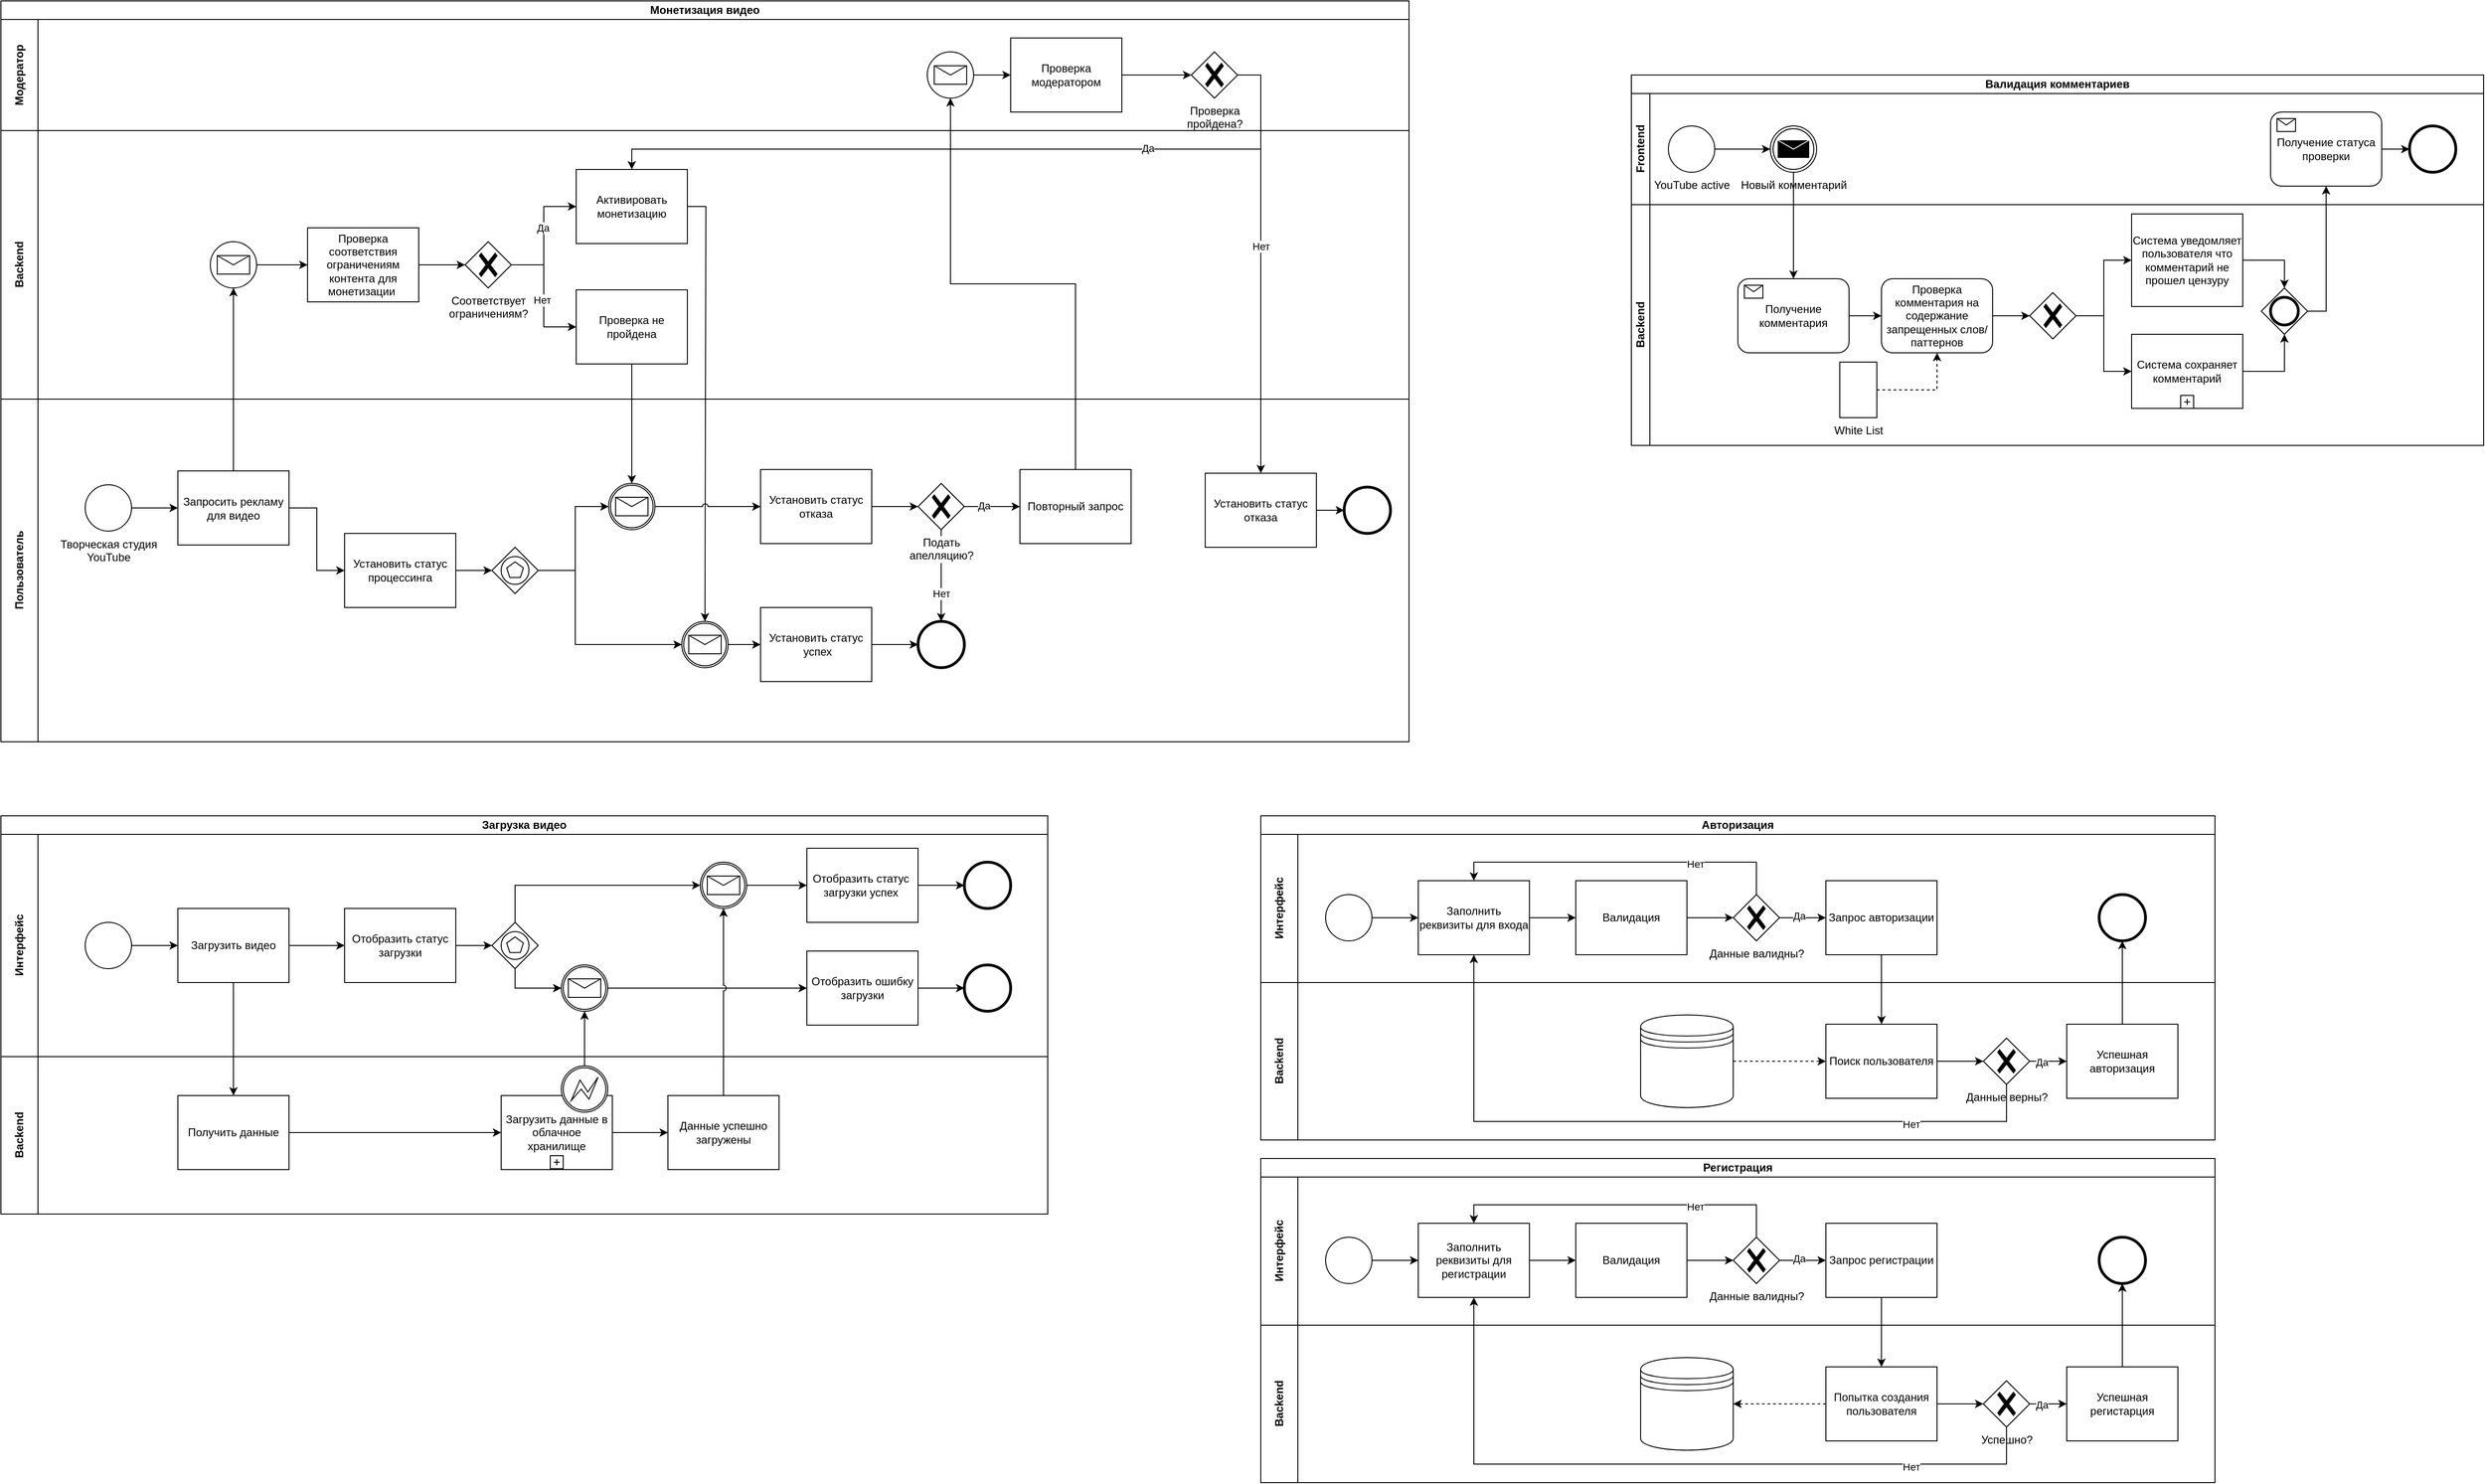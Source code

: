<mxfile version="26.2.14">
  <diagram name="Page-1" id="2a216829-ef6e-dabb-86c1-c78162f3ba2b">
    <mxGraphModel grid="1" page="1" gridSize="10" guides="1" tooltips="1" connect="1" arrows="1" fold="1" pageScale="1" pageWidth="850" pageHeight="1100" background="none" math="0" shadow="0">
      <root>
        <mxCell id="0" />
        <mxCell id="1" parent="0" />
        <mxCell id="uMz_A8UTwT8Cs6iHEUUZ-2" value="Валидация комментариев" style="swimlane;html=1;childLayout=stackLayout;resizeParent=1;resizeParentMax=0;horizontal=1;startSize=20;horizontalStack=0;whiteSpace=wrap;" vertex="1" parent="1">
          <mxGeometry x="200" y="1320" width="920" height="400" as="geometry" />
        </mxCell>
        <mxCell id="uMz_A8UTwT8Cs6iHEUUZ-3" value="Frontend" style="swimlane;html=1;startSize=20;horizontal=0;" vertex="1" parent="uMz_A8UTwT8Cs6iHEUUZ-2">
          <mxGeometry y="20" width="920" height="120" as="geometry" />
        </mxCell>
        <mxCell id="fbVBUulIIpeYF2teQoHz-73" value="YouTube active" style="shape=mxgraph.bpmn.shape;html=1;verticalLabelPosition=bottom;labelBackgroundColor=#ffffff;verticalAlign=top;perimeter=ellipsePerimeter;outline=standard;symbol=general;" vertex="1" parent="uMz_A8UTwT8Cs6iHEUUZ-3">
          <mxGeometry x="40" y="35" width="50" height="50" as="geometry" />
        </mxCell>
        <mxCell id="fbVBUulIIpeYF2teQoHz-74" value="Новый комментарий" style="points=[[0.145,0.145,0],[0.5,0,0],[0.855,0.145,0],[1,0.5,0],[0.855,0.855,0],[0.5,1,0],[0.145,0.855,0],[0,0.5,0]];shape=mxgraph.bpmn.event;html=1;verticalLabelPosition=bottom;labelBackgroundColor=#ffffff;verticalAlign=top;align=center;perimeter=ellipsePerimeter;outlineConnect=0;aspect=fixed;outline=throwing;symbol=message;" vertex="1" parent="uMz_A8UTwT8Cs6iHEUUZ-3">
          <mxGeometry x="150" y="35" width="50" height="50" as="geometry" />
        </mxCell>
        <mxCell id="fbVBUulIIpeYF2teQoHz-75" value="" style="edgeStyle=orthogonalEdgeStyle;rounded=0;orthogonalLoop=1;jettySize=auto;html=1;" edge="1" parent="uMz_A8UTwT8Cs6iHEUUZ-3" source="fbVBUulIIpeYF2teQoHz-73" target="fbVBUulIIpeYF2teQoHz-74">
          <mxGeometry relative="1" as="geometry" />
        </mxCell>
        <mxCell id="uMz_A8UTwT8Cs6iHEUUZ-30" value="Получение статуса проверки" style="html=1;whiteSpace=wrap;rounded=1;" vertex="1" parent="uMz_A8UTwT8Cs6iHEUUZ-3">
          <mxGeometry x="690" y="20" width="120" height="80" as="geometry" />
        </mxCell>
        <mxCell id="uMz_A8UTwT8Cs6iHEUUZ-31" value="" style="html=1;shape=message;" vertex="1" parent="uMz_A8UTwT8Cs6iHEUUZ-30">
          <mxGeometry width="20" height="14" relative="1" as="geometry">
            <mxPoint x="7" y="7" as="offset" />
          </mxGeometry>
        </mxCell>
        <mxCell id="fbVBUulIIpeYF2teQoHz-37" value="" style="shape=mxgraph.bpmn.shape;html=1;verticalLabelPosition=bottom;labelBackgroundColor=#ffffff;verticalAlign=top;perimeter=ellipsePerimeter;outline=end;symbol=general;" vertex="1" parent="uMz_A8UTwT8Cs6iHEUUZ-3">
          <mxGeometry x="840" y="35" width="50" height="50" as="geometry" />
        </mxCell>
        <mxCell id="fbVBUulIIpeYF2teQoHz-120" value="" style="edgeStyle=orthogonalEdgeStyle;rounded=0;orthogonalLoop=1;jettySize=auto;html=1;" edge="1" parent="uMz_A8UTwT8Cs6iHEUUZ-3" source="uMz_A8UTwT8Cs6iHEUUZ-30" target="fbVBUulIIpeYF2teQoHz-37">
          <mxGeometry relative="1" as="geometry">
            <mxPoint x="660" y="300" as="sourcePoint" />
          </mxGeometry>
        </mxCell>
        <mxCell id="uMz_A8UTwT8Cs6iHEUUZ-4" value="Backend" style="swimlane;html=1;startSize=20;horizontal=0;" vertex="1" parent="uMz_A8UTwT8Cs6iHEUUZ-2">
          <mxGeometry y="140" width="920" height="260" as="geometry">
            <mxRectangle y="140" width="790" height="30" as="alternateBounds" />
          </mxGeometry>
        </mxCell>
        <mxCell id="fbVBUulIIpeYF2teQoHz-58" value="Получение комментария" style="html=1;whiteSpace=wrap;rounded=1;" vertex="1" parent="uMz_A8UTwT8Cs6iHEUUZ-4">
          <mxGeometry x="115" y="80" width="120" height="80" as="geometry" />
        </mxCell>
        <mxCell id="fbVBUulIIpeYF2teQoHz-59" value="" style="html=1;shape=message;" vertex="1" parent="fbVBUulIIpeYF2teQoHz-58">
          <mxGeometry width="20" height="14" relative="1" as="geometry">
            <mxPoint x="7" y="7" as="offset" />
          </mxGeometry>
        </mxCell>
        <mxCell id="fbVBUulIIpeYF2teQoHz-60" value="Проверка комментария на содержание запрещенных слов/паттернов" style="html=1;whiteSpace=wrap;rounded=1;" vertex="1" parent="uMz_A8UTwT8Cs6iHEUUZ-4">
          <mxGeometry x="270" y="80" width="120" height="80" as="geometry" />
        </mxCell>
        <mxCell id="fbVBUulIIpeYF2teQoHz-64" value="" style="edgeStyle=orthogonalEdgeStyle;rounded=0;orthogonalLoop=1;jettySize=auto;html=1;entryX=0;entryY=0.5;entryDx=0;entryDy=0;" edge="1" parent="uMz_A8UTwT8Cs6iHEUUZ-4" source="fbVBUulIIpeYF2teQoHz-58" target="fbVBUulIIpeYF2teQoHz-60">
          <mxGeometry relative="1" as="geometry" />
        </mxCell>
        <mxCell id="fbVBUulIIpeYF2teQoHz-29" value="" style="points=[[0.25,0.25,0],[0.5,0,0],[0.75,0.25,0],[1,0.5,0],[0.75,0.75,0],[0.5,1,0],[0.25,0.75,0],[0,0.5,0]];shape=mxgraph.bpmn.gateway2;html=1;verticalLabelPosition=bottom;labelBackgroundColor=#ffffff;verticalAlign=top;align=center;perimeter=rhombusPerimeter;outlineConnect=0;outline=catching;symbol=conditional;gwType=exclusive;" vertex="1" parent="uMz_A8UTwT8Cs6iHEUUZ-4">
          <mxGeometry x="430" y="95" width="50" height="50" as="geometry" />
        </mxCell>
        <mxCell id="fbVBUulIIpeYF2teQoHz-32" value="" style="edgeStyle=orthogonalEdgeStyle;rounded=0;orthogonalLoop=1;jettySize=auto;html=1;exitX=1;exitY=0.5;exitDx=0;exitDy=0;exitPerimeter=0;entryX=0;entryY=0.5;entryDx=0;entryDy=0;entryPerimeter=0;" edge="1" parent="uMz_A8UTwT8Cs6iHEUUZ-4" source="fbVBUulIIpeYF2teQoHz-29" target="uMz_A8UTwT8Cs6iHEUUZ-34">
          <mxGeometry relative="1" as="geometry">
            <mxPoint x="475" y="-820" as="sourcePoint" />
            <mxPoint x="540" y="180" as="targetPoint" />
          </mxGeometry>
        </mxCell>
        <mxCell id="uMz_A8UTwT8Cs6iHEUUZ-12" value="" style="edgeStyle=orthogonalEdgeStyle;rounded=0;orthogonalLoop=1;jettySize=auto;html=1;exitX=1;exitY=0.5;exitDx=0;exitDy=0;exitPerimeter=0;entryX=0;entryY=0.5;entryDx=0;entryDy=0;entryPerimeter=0;" edge="1" parent="uMz_A8UTwT8Cs6iHEUUZ-4" source="fbVBUulIIpeYF2teQoHz-29" target="uMz_A8UTwT8Cs6iHEUUZ-32">
          <mxGeometry relative="1" as="geometry">
            <mxPoint x="485" y="70" as="sourcePoint" />
            <mxPoint x="540" y="60" as="targetPoint" />
          </mxGeometry>
        </mxCell>
        <mxCell id="uMz_A8UTwT8Cs6iHEUUZ-32" value="Система уведомляет пользователя что комментарий не прошел цензуру" style="points=[[0.25,0,0],[0.5,0,0],[0.75,0,0],[1,0.25,0],[1,0.5,0],[1,0.75,0],[0.75,1,0],[0.5,1,0],[0.25,1,0],[0,0.75,0],[0,0.5,0],[0,0.25,0]];shape=mxgraph.bpmn.task2;whiteSpace=wrap;rectStyle=rounded;size=10;html=1;container=1;expand=0;collapsible=0;taskMarker=send;" vertex="1" parent="uMz_A8UTwT8Cs6iHEUUZ-4">
          <mxGeometry x="540" y="10" width="120" height="100" as="geometry" />
        </mxCell>
        <mxCell id="uMz_A8UTwT8Cs6iHEUUZ-34" value="Система сохраняет комментарий" style="points=[[0.25,0,0],[0.5,0,0],[0.75,0,0],[1,0.25,0],[1,0.5,0],[1,0.75,0],[0.75,1,0],[0.5,1,0],[0.25,1,0],[0,0.75,0],[0,0.5,0],[0,0.25,0]];shape=mxgraph.bpmn.task2;whiteSpace=wrap;rectStyle=rounded;size=10;html=1;container=1;expand=0;collapsible=0;taskMarker=send;" vertex="1" parent="uMz_A8UTwT8Cs6iHEUUZ-4">
          <mxGeometry x="540" y="140" width="120" height="80" as="geometry" />
        </mxCell>
        <mxCell id="uMz_A8UTwT8Cs6iHEUUZ-36" value="" style="html=1;shape=plus;" vertex="1" parent="uMz_A8UTwT8Cs6iHEUUZ-34">
          <mxGeometry x="53" y="66" width="14" height="14" as="geometry" />
        </mxCell>
        <mxCell id="fbVBUulIIpeYF2teQoHz-65" value="" style="edgeStyle=orthogonalEdgeStyle;rounded=0;orthogonalLoop=1;jettySize=auto;html=1;" edge="1" parent="uMz_A8UTwT8Cs6iHEUUZ-4" source="fbVBUulIIpeYF2teQoHz-60" target="fbVBUulIIpeYF2teQoHz-29">
          <mxGeometry relative="1" as="geometry">
            <mxPoint x="330" y="145" as="targetPoint" />
          </mxGeometry>
        </mxCell>
        <mxCell id="dapdHVqFzPaNoj3MyvaX-9" value="" style="points=[[0.25,0.25,0],[0.5,0,0],[0.75,0.25,0],[1,0.5,0],[0.75,0.75,0],[0.5,1,0],[0.25,0.75,0],[0,0.5,0]];shape=mxgraph.bpmn.gateway2;html=1;verticalLabelPosition=bottom;labelBackgroundColor=#ffffff;verticalAlign=top;align=center;perimeter=rhombusPerimeter;outlineConnect=0;outline=end;symbol=general;" vertex="1" parent="uMz_A8UTwT8Cs6iHEUUZ-4">
          <mxGeometry x="680" y="90" width="50" height="50" as="geometry" />
        </mxCell>
        <mxCell id="uMz_A8UTwT8Cs6iHEUUZ-35" value="" style="rounded=0;orthogonalLoop=1;jettySize=auto;html=1;exitX=1;exitY=0.5;exitDx=0;exitDy=0;exitPerimeter=0;edgeStyle=orthogonalEdgeStyle;entryX=0.5;entryY=1;entryDx=0;entryDy=0;entryPerimeter=0;" edge="1" parent="uMz_A8UTwT8Cs6iHEUUZ-4" source="uMz_A8UTwT8Cs6iHEUUZ-34" target="dapdHVqFzPaNoj3MyvaX-9">
          <mxGeometry relative="1" as="geometry">
            <mxPoint x="670" y="190" as="sourcePoint" />
            <mxPoint x="740" y="190" as="targetPoint" />
          </mxGeometry>
        </mxCell>
        <mxCell id="fbVBUulIIpeYF2teQoHz-28" value="" style="edgeStyle=orthogonalEdgeStyle;rounded=0;orthogonalLoop=1;jettySize=auto;html=1;exitX=1;exitY=0.5;exitDx=0;exitDy=0;exitPerimeter=0;entryX=0.5;entryY=0;entryDx=0;entryDy=0;entryPerimeter=0;" edge="1" parent="uMz_A8UTwT8Cs6iHEUUZ-4" source="uMz_A8UTwT8Cs6iHEUUZ-32" target="dapdHVqFzPaNoj3MyvaX-9">
          <mxGeometry relative="1" as="geometry">
            <mxPoint x="740" y="-40" as="targetPoint" />
            <mxPoint x="660" y="60" as="sourcePoint" />
          </mxGeometry>
        </mxCell>
        <mxCell id="OMBHsBejsjU2s-Mfg8Xv-6" style="edgeStyle=orthogonalEdgeStyle;rounded=0;orthogonalLoop=1;jettySize=auto;html=1;dashed=1;" edge="1" parent="uMz_A8UTwT8Cs6iHEUUZ-4" source="OMBHsBejsjU2s-Mfg8Xv-5" target="fbVBUulIIpeYF2teQoHz-60">
          <mxGeometry relative="1" as="geometry" />
        </mxCell>
        <mxCell id="OMBHsBejsjU2s-Mfg8Xv-5" value="White List" style="shape=mxgraph.bpmn.data2;labelPosition=center;verticalLabelPosition=bottom;align=center;verticalAlign=top;size=15;html=1;bpmnTransferType=none;isCollection=1;" vertex="1" parent="uMz_A8UTwT8Cs6iHEUUZ-4">
          <mxGeometry x="225" y="170" width="40" height="60" as="geometry" />
        </mxCell>
        <mxCell id="fbVBUulIIpeYF2teQoHz-63" value="" style="edgeStyle=orthogonalEdgeStyle;rounded=0;orthogonalLoop=1;jettySize=auto;html=1;entryX=0.5;entryY=0;entryDx=0;entryDy=0;" edge="1" parent="uMz_A8UTwT8Cs6iHEUUZ-2" source="fbVBUulIIpeYF2teQoHz-74" target="fbVBUulIIpeYF2teQoHz-58">
          <mxGeometry relative="1" as="geometry">
            <mxPoint x="130" y="-777.5" as="sourcePoint" />
          </mxGeometry>
        </mxCell>
        <mxCell id="dapdHVqFzPaNoj3MyvaX-10" value="" style="edgeStyle=orthogonalEdgeStyle;rounded=0;orthogonalLoop=1;jettySize=auto;html=1;exitX=1;exitY=0.5;exitDx=0;exitDy=0;exitPerimeter=0;" edge="1" parent="uMz_A8UTwT8Cs6iHEUUZ-2" source="dapdHVqFzPaNoj3MyvaX-9" target="uMz_A8UTwT8Cs6iHEUUZ-30">
          <mxGeometry relative="1" as="geometry">
            <mxPoint x="715" y="240" as="targetPoint" />
            <mxPoint x="670" y="210" as="sourcePoint" />
          </mxGeometry>
        </mxCell>
        <mxCell id="MPpL6Xem_DrIOQYzpOyV-46" value="Монетизация видео" style="swimlane;html=1;childLayout=stackLayout;resizeParent=1;resizeParentMax=0;horizontal=1;startSize=20;horizontalStack=0;whiteSpace=wrap;" vertex="1" parent="1">
          <mxGeometry x="-1560" y="1240" width="1520" height="800" as="geometry" />
        </mxCell>
        <mxCell id="MPpL6Xem_DrIOQYzpOyV-10" value="" style="edgeStyle=orthogonalEdgeStyle;rounded=0;orthogonalLoop=1;jettySize=auto;html=1;" edge="1" parent="MPpL6Xem_DrIOQYzpOyV-46" source="MPpL6Xem_DrIOQYzpOyV-7" target="MPpL6Xem_DrIOQYzpOyV-11">
          <mxGeometry relative="1" as="geometry">
            <mxPoint x="310" y="-500.0" as="targetPoint" />
          </mxGeometry>
        </mxCell>
        <mxCell id="MPpL6Xem_DrIOQYzpOyV-25" style="rounded=0;orthogonalLoop=1;jettySize=auto;html=1;edgeStyle=orthogonalEdgeStyle;" edge="1" parent="MPpL6Xem_DrIOQYzpOyV-46" source="MPpL6Xem_DrIOQYzpOyV-19" target="xgooCxnzcht7o0s7P9eA-5">
          <mxGeometry relative="1" as="geometry">
            <mxPoint x="845" y="-290" as="targetPoint" />
          </mxGeometry>
        </mxCell>
        <mxCell id="MPpL6Xem_DrIOQYzpOyV-54" style="edgeStyle=orthogonalEdgeStyle;rounded=0;orthogonalLoop=1;jettySize=auto;html=1;exitX=0.5;exitY=0;exitDx=0;exitDy=0;exitPerimeter=0;" edge="1" parent="MPpL6Xem_DrIOQYzpOyV-46" source="MPpL6Xem_DrIOQYzpOyV-51" target="MPpL6Xem_DrIOQYzpOyV-32">
          <mxGeometry relative="1" as="geometry" />
        </mxCell>
        <mxCell id="dapdHVqFzPaNoj3MyvaX-11" value="Модератор" style="swimlane;startSize=40;horizontal=0;html=1;whiteSpace=wrap;" vertex="1" parent="MPpL6Xem_DrIOQYzpOyV-46">
          <mxGeometry y="20" width="1520" height="120" as="geometry" />
        </mxCell>
        <mxCell id="MPpL6Xem_DrIOQYzpOyV-32" value="" style="points=[[0.145,0.145,0],[0.5,0,0],[0.855,0.145,0],[1,0.5,0],[0.855,0.855,0],[0.5,1,0],[0.145,0.855,0],[0,0.5,0]];shape=mxgraph.bpmn.event;html=1;verticalLabelPosition=bottom;labelBackgroundColor=#ffffff;verticalAlign=top;align=center;perimeter=ellipsePerimeter;outlineConnect=0;aspect=fixed;outline=standard;symbol=message;" vertex="1" parent="dapdHVqFzPaNoj3MyvaX-11">
          <mxGeometry x="1000" y="35" width="50" height="50" as="geometry" />
        </mxCell>
        <mxCell id="MPpL6Xem_DrIOQYzpOyV-35" value="Проверка модератором" style="points=[[0.25,0,0],[0.5,0,0],[0.75,0,0],[1,0.25,0],[1,0.5,0],[1,0.75,0],[0.75,1,0],[0.5,1,0],[0.25,1,0],[0,0.75,0],[0,0.5,0],[0,0.25,0]];shape=mxgraph.bpmn.task2;whiteSpace=wrap;rectStyle=rounded;size=10;html=1;container=1;expand=0;collapsible=0;taskMarker=manual;" vertex="1" parent="dapdHVqFzPaNoj3MyvaX-11">
          <mxGeometry x="1090" y="20" width="120" height="80" as="geometry" />
        </mxCell>
        <mxCell id="MPpL6Xem_DrIOQYzpOyV-36" style="edgeStyle=orthogonalEdgeStyle;rounded=0;orthogonalLoop=1;jettySize=auto;html=1;" edge="1" parent="dapdHVqFzPaNoj3MyvaX-11" source="MPpL6Xem_DrIOQYzpOyV-32" target="MPpL6Xem_DrIOQYzpOyV-35">
          <mxGeometry relative="1" as="geometry" />
        </mxCell>
        <mxCell id="MPpL6Xem_DrIOQYzpOyV-37" value="Проверка&lt;div&gt;пройдена?&lt;/div&gt;" style="points=[[0.25,0.25,0],[0.5,0,0],[0.75,0.25,0],[1,0.5,0],[0.75,0.75,0],[0.5,1,0],[0.25,0.75,0],[0,0.5,0]];shape=mxgraph.bpmn.gateway2;html=1;verticalLabelPosition=bottom;labelBackgroundColor=#ffffff;verticalAlign=top;align=center;perimeter=rhombusPerimeter;outlineConnect=0;outline=none;symbol=none;gwType=exclusive;" vertex="1" parent="dapdHVqFzPaNoj3MyvaX-11">
          <mxGeometry x="1285" y="35" width="50" height="50" as="geometry" />
        </mxCell>
        <mxCell id="MPpL6Xem_DrIOQYzpOyV-38" style="edgeStyle=orthogonalEdgeStyle;rounded=0;orthogonalLoop=1;jettySize=auto;html=1;" edge="1" parent="dapdHVqFzPaNoj3MyvaX-11" source="MPpL6Xem_DrIOQYzpOyV-35" target="MPpL6Xem_DrIOQYzpOyV-37">
          <mxGeometry relative="1" as="geometry" />
        </mxCell>
        <mxCell id="dapdHVqFzPaNoj3MyvaX-2" style="rounded=0;orthogonalLoop=1;jettySize=auto;html=1;exitX=1;exitY=0.5;exitDx=0;exitDy=0;exitPerimeter=0;edgeStyle=orthogonalEdgeStyle;jumpStyle=arc;" edge="1" parent="MPpL6Xem_DrIOQYzpOyV-46" source="MPpL6Xem_DrIOQYzpOyV-21" target="xgooCxnzcht7o0s7P9eA-4">
          <mxGeometry relative="1" as="geometry">
            <mxPoint x="631" y="495" as="targetPoint" />
            <mxPoint x="690" y="282" as="sourcePoint" />
          </mxGeometry>
        </mxCell>
        <mxCell id="MPpL6Xem_DrIOQYzpOyV-47" value="Backend" style="swimlane;html=1;startSize=40;horizontal=0;" vertex="1" parent="MPpL6Xem_DrIOQYzpOyV-46">
          <mxGeometry y="140" width="1520" height="290" as="geometry" />
        </mxCell>
        <mxCell id="MPpL6Xem_DrIOQYzpOyV-13" style="edgeStyle=orthogonalEdgeStyle;rounded=0;orthogonalLoop=1;jettySize=auto;html=1;" edge="1" parent="MPpL6Xem_DrIOQYzpOyV-47" source="MPpL6Xem_DrIOQYzpOyV-11" target="MPpL6Xem_DrIOQYzpOyV-12">
          <mxGeometry relative="1" as="geometry">
            <mxPoint x="376" y="147.0" as="targetPoint" />
          </mxGeometry>
        </mxCell>
        <mxCell id="MPpL6Xem_DrIOQYzpOyV-11" value="" style="points=[[0.145,0.145,0],[0.5,0,0],[0.855,0.145,0],[1,0.5,0],[0.855,0.855,0],[0.5,1,0],[0.145,0.855,0],[0,0.5,0]];shape=mxgraph.bpmn.event;html=1;verticalLabelPosition=bottom;labelBackgroundColor=#ffffff;verticalAlign=top;align=center;perimeter=ellipsePerimeter;outlineConnect=0;aspect=fixed;outline=standard;symbol=message;" vertex="1" parent="MPpL6Xem_DrIOQYzpOyV-47">
          <mxGeometry x="226" y="120" width="50" height="50" as="geometry" />
        </mxCell>
        <mxCell id="MPpL6Xem_DrIOQYzpOyV-12" value="Проверка соответствия ограничениям контента для монетизации&amp;nbsp;" style="points=[[0.25,0,0],[0.5,0,0],[0.75,0,0],[1,0.25,0],[1,0.5,0],[1,0.75,0],[0.75,1,0],[0.5,1,0],[0.25,1,0],[0,0.75,0],[0,0.5,0],[0,0.25,0]];shape=mxgraph.bpmn.task2;whiteSpace=wrap;rectStyle=rounded;size=10;html=1;container=1;expand=0;collapsible=0;taskMarker=abstract;" vertex="1" parent="MPpL6Xem_DrIOQYzpOyV-47">
          <mxGeometry x="331" y="105" width="120" height="80" as="geometry" />
        </mxCell>
        <mxCell id="MPpL6Xem_DrIOQYzpOyV-22" style="edgeStyle=orthogonalEdgeStyle;rounded=0;orthogonalLoop=1;jettySize=auto;html=1;" edge="1" parent="MPpL6Xem_DrIOQYzpOyV-47" source="MPpL6Xem_DrIOQYzpOyV-17" target="MPpL6Xem_DrIOQYzpOyV-21">
          <mxGeometry relative="1" as="geometry" />
        </mxCell>
        <mxCell id="dapdHVqFzPaNoj3MyvaX-4" value="Да" style="edgeLabel;html=1;align=center;verticalAlign=middle;resizable=0;points=[];" connectable="0" vertex="1" parent="MPpL6Xem_DrIOQYzpOyV-22">
          <mxGeometry x="0.138" y="1" relative="1" as="geometry">
            <mxPoint as="offset" />
          </mxGeometry>
        </mxCell>
        <mxCell id="MPpL6Xem_DrIOQYzpOyV-17" value="Соответствует&lt;div&gt;ограничениям?&lt;/div&gt;" style="points=[[0.25,0.25,0],[0.5,0,0],[0.75,0.25,0],[1,0.5,0],[0.75,0.75,0],[0.5,1,0],[0.25,0.75,0],[0,0.5,0]];shape=mxgraph.bpmn.gateway2;html=1;verticalLabelPosition=bottom;labelBackgroundColor=#ffffff;verticalAlign=top;align=center;perimeter=rhombusPerimeter;outlineConnect=0;outline=none;symbol=none;gwType=exclusive;" vertex="1" parent="MPpL6Xem_DrIOQYzpOyV-47">
          <mxGeometry x="501" y="120" width="50" height="50" as="geometry" />
        </mxCell>
        <mxCell id="MPpL6Xem_DrIOQYzpOyV-18" style="edgeStyle=orthogonalEdgeStyle;rounded=0;orthogonalLoop=1;jettySize=auto;html=1;" edge="1" parent="MPpL6Xem_DrIOQYzpOyV-47" source="MPpL6Xem_DrIOQYzpOyV-12" target="MPpL6Xem_DrIOQYzpOyV-17">
          <mxGeometry relative="1" as="geometry" />
        </mxCell>
        <mxCell id="MPpL6Xem_DrIOQYzpOyV-19" value="Проверка не пройдена" style="points=[[0.25,0,0],[0.5,0,0],[0.75,0,0],[1,0.25,0],[1,0.5,0],[1,0.75,0],[0.75,1,0],[0.5,1,0],[0.25,1,0],[0,0.75,0],[0,0.5,0],[0,0.25,0]];shape=mxgraph.bpmn.task2;whiteSpace=wrap;rectStyle=rounded;size=10;html=1;container=1;expand=0;collapsible=0;taskMarker=send;" vertex="1" parent="MPpL6Xem_DrIOQYzpOyV-47">
          <mxGeometry x="621" y="172" width="120" height="80" as="geometry" />
        </mxCell>
        <mxCell id="MPpL6Xem_DrIOQYzpOyV-20" style="edgeStyle=orthogonalEdgeStyle;rounded=0;orthogonalLoop=1;jettySize=auto;html=1;entryX=0;entryY=0.5;entryDx=0;entryDy=0;entryPerimeter=0;" edge="1" parent="MPpL6Xem_DrIOQYzpOyV-47" source="MPpL6Xem_DrIOQYzpOyV-17" target="MPpL6Xem_DrIOQYzpOyV-19">
          <mxGeometry relative="1" as="geometry" />
        </mxCell>
        <mxCell id="dapdHVqFzPaNoj3MyvaX-5" value="Нет" style="edgeLabel;html=1;align=center;verticalAlign=middle;resizable=0;points=[];" connectable="0" vertex="1" parent="MPpL6Xem_DrIOQYzpOyV-20">
          <mxGeometry x="0.065" y="-2" relative="1" as="geometry">
            <mxPoint as="offset" />
          </mxGeometry>
        </mxCell>
        <mxCell id="MPpL6Xem_DrIOQYzpOyV-21" value="Активировать монетизацию" style="points=[[0.25,0,0],[0.5,0,0],[0.75,0,0],[1,0.25,0],[1,0.5,0],[1,0.75,0],[0.75,1,0],[0.5,1,0],[0.25,1,0],[0,0.75,0],[0,0.5,0],[0,0.25,0]];shape=mxgraph.bpmn.task2;whiteSpace=wrap;rectStyle=rounded;size=10;html=1;container=1;expand=0;collapsible=0;taskMarker=send;" vertex="1" parent="MPpL6Xem_DrIOQYzpOyV-47">
          <mxGeometry x="621" y="42" width="120" height="80" as="geometry" />
        </mxCell>
        <mxCell id="MPpL6Xem_DrIOQYzpOyV-48" value="Пользователь" style="swimlane;html=1;startSize=40;horizontal=0;" vertex="1" parent="MPpL6Xem_DrIOQYzpOyV-46">
          <mxGeometry y="430" width="1520" height="370" as="geometry" />
        </mxCell>
        <mxCell id="MPpL6Xem_DrIOQYzpOyV-8" style="edgeStyle=orthogonalEdgeStyle;rounded=0;orthogonalLoop=1;jettySize=auto;html=1;" edge="1" parent="MPpL6Xem_DrIOQYzpOyV-48" source="MPpL6Xem_DrIOQYzpOyV-6" target="MPpL6Xem_DrIOQYzpOyV-7">
          <mxGeometry relative="1" as="geometry" />
        </mxCell>
        <mxCell id="MPpL6Xem_DrIOQYzpOyV-6" value="Творческая студия&lt;div&gt;YouTube&lt;/div&gt;" style="points=[[0.145,0.145,0],[0.5,0,0],[0.855,0.145,0],[1,0.5,0],[0.855,0.855,0],[0.5,1,0],[0.145,0.855,0],[0,0.5,0]];shape=mxgraph.bpmn.event;html=1;verticalLabelPosition=bottom;labelBackgroundColor=#ffffff;verticalAlign=top;align=center;perimeter=ellipsePerimeter;outlineConnect=0;aspect=fixed;outline=standard;symbol=general;" vertex="1" parent="MPpL6Xem_DrIOQYzpOyV-48">
          <mxGeometry x="91" y="92.5" width="50" height="50" as="geometry" />
        </mxCell>
        <mxCell id="MPpL6Xem_DrIOQYzpOyV-15" style="edgeStyle=orthogonalEdgeStyle;rounded=0;orthogonalLoop=1;jettySize=auto;html=1;" edge="1" parent="MPpL6Xem_DrIOQYzpOyV-48" source="MPpL6Xem_DrIOQYzpOyV-7" target="MPpL6Xem_DrIOQYzpOyV-14">
          <mxGeometry relative="1" as="geometry" />
        </mxCell>
        <mxCell id="MPpL6Xem_DrIOQYzpOyV-7" value="Запросить рекламу для видео" style="points=[[0.25,0,0],[0.5,0,0],[0.75,0,0],[1,0.25,0],[1,0.5,0],[1,0.75,0],[0.75,1,0],[0.5,1,0],[0.25,1,0],[0,0.75,0],[0,0.5,0],[0,0.25,0]];shape=mxgraph.bpmn.task2;whiteSpace=wrap;rectStyle=rounded;size=10;html=1;container=1;expand=0;collapsible=0;taskMarker=send;" vertex="1" parent="MPpL6Xem_DrIOQYzpOyV-48">
          <mxGeometry x="191" y="77.5" width="120" height="80" as="geometry" />
        </mxCell>
        <mxCell id="xgooCxnzcht7o0s7P9eA-2" value="" style="edgeStyle=orthogonalEdgeStyle;rounded=0;orthogonalLoop=1;jettySize=auto;html=1;" edge="1" parent="MPpL6Xem_DrIOQYzpOyV-48" source="MPpL6Xem_DrIOQYzpOyV-14" target="xgooCxnzcht7o0s7P9eA-1">
          <mxGeometry relative="1" as="geometry" />
        </mxCell>
        <mxCell id="MPpL6Xem_DrIOQYzpOyV-14" value="Установить статус процессинга" style="points=[[0.25,0,0],[0.5,0,0],[0.75,0,0],[1,0.25,0],[1,0.5,0],[1,0.75,0],[0.75,1,0],[0.5,1,0],[0.25,1,0],[0,0.75,0],[0,0.5,0],[0,0.25,0]];shape=mxgraph.bpmn.task2;whiteSpace=wrap;rectStyle=rounded;size=10;html=1;container=1;expand=0;collapsible=0;taskMarker=abstract;" vertex="1" parent="MPpL6Xem_DrIOQYzpOyV-48">
          <mxGeometry x="371" y="145" width="120" height="80" as="geometry" />
        </mxCell>
        <mxCell id="MPpL6Xem_DrIOQYzpOyV-30" style="edgeStyle=orthogonalEdgeStyle;rounded=0;orthogonalLoop=1;jettySize=auto;html=1;entryX=0;entryY=0.5;entryDx=0;entryDy=0;entryPerimeter=0;" edge="1" parent="MPpL6Xem_DrIOQYzpOyV-48" source="MPpL6Xem_DrIOQYzpOyV-26" target="MPpL6Xem_DrIOQYzpOyV-29">
          <mxGeometry relative="1" as="geometry" />
        </mxCell>
        <mxCell id="MPpL6Xem_DrIOQYzpOyV-26" value="Установить статус отказа" style="points=[[0.25,0,0],[0.5,0,0],[0.75,0,0],[1,0.25,0],[1,0.5,0],[1,0.75,0],[0.75,1,0],[0.5,1,0],[0.25,1,0],[0,0.75,0],[0,0.5,0],[0,0.25,0]];shape=mxgraph.bpmn.task2;whiteSpace=wrap;rectStyle=rounded;size=10;html=1;container=1;expand=0;collapsible=0;taskMarker=abstract;" vertex="1" parent="MPpL6Xem_DrIOQYzpOyV-48">
          <mxGeometry x="820" y="76" width="120" height="80" as="geometry" />
        </mxCell>
        <mxCell id="MPpL6Xem_DrIOQYzpOyV-53" style="edgeStyle=orthogonalEdgeStyle;rounded=0;orthogonalLoop=1;jettySize=auto;html=1;" edge="1" parent="MPpL6Xem_DrIOQYzpOyV-48" source="MPpL6Xem_DrIOQYzpOyV-29" target="MPpL6Xem_DrIOQYzpOyV-51">
          <mxGeometry relative="1" as="geometry" />
        </mxCell>
        <mxCell id="xgooCxnzcht7o0s7P9eA-10" value="Да" style="edgeLabel;html=1;align=center;verticalAlign=middle;resizable=0;points=[];" connectable="0" vertex="1" parent="MPpL6Xem_DrIOQYzpOyV-53">
          <mxGeometry x="-0.3" y="1" relative="1" as="geometry">
            <mxPoint as="offset" />
          </mxGeometry>
        </mxCell>
        <mxCell id="OMBHsBejsjU2s-Mfg8Xv-17" value="Нет" style="edgeStyle=orthogonalEdgeStyle;rounded=0;orthogonalLoop=1;jettySize=auto;html=1;entryX=0.5;entryY=0;entryDx=0;entryDy=0;entryPerimeter=0;" edge="1" parent="MPpL6Xem_DrIOQYzpOyV-48" source="MPpL6Xem_DrIOQYzpOyV-29" target="MPpL6Xem_DrIOQYzpOyV-23">
          <mxGeometry x="0.394" relative="1" as="geometry">
            <mxPoint x="1015" y="60" as="targetPoint" />
            <mxPoint as="offset" />
          </mxGeometry>
        </mxCell>
        <mxCell id="MPpL6Xem_DrIOQYzpOyV-29" value="Подать&lt;div&gt;апелляцию?&lt;/div&gt;" style="points=[[0.25,0.25,0],[0.5,0,0],[0.75,0.25,0],[1,0.5,0],[0.75,0.75,0],[0.5,1,0],[0.25,0.75,0],[0,0.5,0]];shape=mxgraph.bpmn.gateway2;html=1;verticalLabelPosition=bottom;labelBackgroundColor=#ffffff;verticalAlign=top;align=center;perimeter=rhombusPerimeter;outlineConnect=0;outline=none;symbol=none;gwType=exclusive;" vertex="1" parent="MPpL6Xem_DrIOQYzpOyV-48">
          <mxGeometry x="990" y="91" width="50" height="50" as="geometry" />
        </mxCell>
        <mxCell id="MPpL6Xem_DrIOQYzpOyV-45" style="edgeStyle=orthogonalEdgeStyle;rounded=0;orthogonalLoop=1;jettySize=auto;html=1;" edge="1" parent="MPpL6Xem_DrIOQYzpOyV-48" source="MPpL6Xem_DrIOQYzpOyV-42" target="MPpL6Xem_DrIOQYzpOyV-44">
          <mxGeometry relative="1" as="geometry" />
        </mxCell>
        <mxCell id="MPpL6Xem_DrIOQYzpOyV-42" value="Установить статус отказа" style="points=[[0.25,0,0],[0.5,0,0],[0.75,0,0],[1,0.25,0],[1,0.5,0],[1,0.75,0],[0.75,1,0],[0.5,1,0],[0.25,1,0],[0,0.75,0],[0,0.5,0],[0,0.25,0]];shape=mxgraph.bpmn.task2;whiteSpace=wrap;rectStyle=rounded;size=10;html=1;container=1;expand=0;collapsible=0;taskMarker=abstract;" vertex="1" parent="MPpL6Xem_DrIOQYzpOyV-48">
          <mxGeometry x="1300" y="80" width="120" height="80" as="geometry" />
        </mxCell>
        <mxCell id="MPpL6Xem_DrIOQYzpOyV-44" value="" style="points=[[0.145,0.145,0],[0.5,0,0],[0.855,0.145,0],[1,0.5,0],[0.855,0.855,0],[0.5,1,0],[0.145,0.855,0],[0,0.5,0]];shape=mxgraph.bpmn.event;html=1;verticalLabelPosition=bottom;labelBackgroundColor=#ffffff;verticalAlign=top;align=center;perimeter=ellipsePerimeter;outlineConnect=0;aspect=fixed;outline=end;symbol=terminate2;" vertex="1" parent="MPpL6Xem_DrIOQYzpOyV-48">
          <mxGeometry x="1450" y="95" width="50" height="50" as="geometry" />
        </mxCell>
        <mxCell id="MPpL6Xem_DrIOQYzpOyV-51" value="Повторный запрос" style="points=[[0.25,0,0],[0.5,0,0],[0.75,0,0],[1,0.25,0],[1,0.5,0],[1,0.75,0],[0.75,1,0],[0.5,1,0],[0.25,1,0],[0,0.75,0],[0,0.5,0],[0,0.25,0]];shape=mxgraph.bpmn.task2;whiteSpace=wrap;rectStyle=rounded;size=10;html=1;container=1;expand=0;collapsible=0;taskMarker=send;" vertex="1" parent="MPpL6Xem_DrIOQYzpOyV-48">
          <mxGeometry x="1100" y="76" width="120" height="80" as="geometry" />
        </mxCell>
        <mxCell id="MPpL6Xem_DrIOQYzpOyV-24" style="edgeStyle=orthogonalEdgeStyle;rounded=0;orthogonalLoop=1;jettySize=auto;html=1;" edge="1" parent="MPpL6Xem_DrIOQYzpOyV-48" source="dapdHVqFzPaNoj3MyvaX-1" target="MPpL6Xem_DrIOQYzpOyV-23">
          <mxGeometry relative="1" as="geometry" />
        </mxCell>
        <mxCell id="dapdHVqFzPaNoj3MyvaX-1" value="Установить статус &amp;nbsp;успех" style="points=[[0.25,0,0],[0.5,0,0],[0.75,0,0],[1,0.25,0],[1,0.5,0],[1,0.75,0],[0.75,1,0],[0.5,1,0],[0.25,1,0],[0,0.75,0],[0,0.5,0],[0,0.25,0]];shape=mxgraph.bpmn.task2;whiteSpace=wrap;rectStyle=rounded;size=10;html=1;container=1;expand=0;collapsible=0;taskMarker=abstract;" vertex="1" parent="MPpL6Xem_DrIOQYzpOyV-48">
          <mxGeometry x="820" y="225" width="120" height="80" as="geometry" />
        </mxCell>
        <mxCell id="MPpL6Xem_DrIOQYzpOyV-23" value="" style="points=[[0.145,0.145,0],[0.5,0,0],[0.855,0.145,0],[1,0.5,0],[0.855,0.855,0],[0.5,1,0],[0.145,0.855,0],[0,0.5,0]];shape=mxgraph.bpmn.event;html=1;verticalLabelPosition=bottom;labelBackgroundColor=#ffffff;verticalAlign=top;align=center;perimeter=ellipsePerimeter;outlineConnect=0;aspect=fixed;outline=end;symbol=terminate2;" vertex="1" parent="MPpL6Xem_DrIOQYzpOyV-48">
          <mxGeometry x="990" y="240" width="50" height="50" as="geometry" />
        </mxCell>
        <mxCell id="xgooCxnzcht7o0s7P9eA-1" value="" style="points=[[0.25,0.25,0],[0.5,0,0],[0.75,0.25,0],[1,0.5,0],[0.75,0.75,0],[0.5,1,0],[0.25,0.75,0],[0,0.5,0]];shape=mxgraph.bpmn.gateway2;html=1;verticalLabelPosition=bottom;labelBackgroundColor=#ffffff;verticalAlign=top;align=center;perimeter=rhombusPerimeter;outlineConnect=0;outline=standard;symbol=multiple;" vertex="1" parent="MPpL6Xem_DrIOQYzpOyV-48">
          <mxGeometry x="530" y="160" width="50" height="50" as="geometry" />
        </mxCell>
        <mxCell id="xgooCxnzcht7o0s7P9eA-4" value="" style="points=[[0.145,0.145,0],[0.5,0,0],[0.855,0.145,0],[1,0.5,0],[0.855,0.855,0],[0.5,1,0],[0.145,0.855,0],[0,0.5,0]];shape=mxgraph.bpmn.event;html=1;verticalLabelPosition=bottom;labelBackgroundColor=#ffffff;verticalAlign=top;align=center;perimeter=ellipsePerimeter;outlineConnect=0;aspect=fixed;outline=catching;symbol=message;" vertex="1" parent="MPpL6Xem_DrIOQYzpOyV-48">
          <mxGeometry x="735" y="240" width="50" height="50" as="geometry" />
        </mxCell>
        <mxCell id="xgooCxnzcht7o0s7P9eA-5" value="" style="points=[[0.145,0.145,0],[0.5,0,0],[0.855,0.145,0],[1,0.5,0],[0.855,0.855,0],[0.5,1,0],[0.145,0.855,0],[0,0.5,0]];shape=mxgraph.bpmn.event;html=1;verticalLabelPosition=bottom;labelBackgroundColor=#ffffff;verticalAlign=top;align=center;perimeter=ellipsePerimeter;outlineConnect=0;aspect=fixed;outline=catching;symbol=message;" vertex="1" parent="MPpL6Xem_DrIOQYzpOyV-48">
          <mxGeometry x="656" y="91" width="50" height="50" as="geometry" />
        </mxCell>
        <mxCell id="xgooCxnzcht7o0s7P9eA-6" style="rounded=0;orthogonalLoop=1;jettySize=auto;html=1;edgeStyle=orthogonalEdgeStyle;jumpStyle=arc;" edge="1" parent="MPpL6Xem_DrIOQYzpOyV-48" source="xgooCxnzcht7o0s7P9eA-4" target="dapdHVqFzPaNoj3MyvaX-1">
          <mxGeometry relative="1" as="geometry">
            <mxPoint x="861" y="270" as="targetPoint" />
            <mxPoint x="751" y="-178" as="sourcePoint" />
          </mxGeometry>
        </mxCell>
        <mxCell id="xgooCxnzcht7o0s7P9eA-7" style="rounded=0;orthogonalLoop=1;jettySize=auto;html=1;jumpStyle=arc;exitX=1;exitY=0.5;exitDx=0;exitDy=0;exitPerimeter=0;" edge="1" parent="MPpL6Xem_DrIOQYzpOyV-48" source="xgooCxnzcht7o0s7P9eA-1" target="xgooCxnzcht7o0s7P9eA-4">
          <mxGeometry relative="1" as="geometry">
            <mxPoint x="871" y="280" as="targetPoint" />
            <mxPoint x="761" y="-168" as="sourcePoint" />
            <Array as="points">
              <mxPoint x="620" y="185" />
              <mxPoint x="620" y="265" />
            </Array>
          </mxGeometry>
        </mxCell>
        <mxCell id="xgooCxnzcht7o0s7P9eA-8" style="rounded=0;orthogonalLoop=1;jettySize=auto;html=1;edgeStyle=orthogonalEdgeStyle;jumpStyle=arc;" edge="1" parent="MPpL6Xem_DrIOQYzpOyV-48" source="xgooCxnzcht7o0s7P9eA-5" target="MPpL6Xem_DrIOQYzpOyV-26">
          <mxGeometry relative="1" as="geometry">
            <mxPoint x="881" y="290" as="targetPoint" />
            <mxPoint x="771" y="-158" as="sourcePoint" />
          </mxGeometry>
        </mxCell>
        <mxCell id="xgooCxnzcht7o0s7P9eA-9" style="rounded=0;orthogonalLoop=1;jettySize=auto;html=1;jumpStyle=arc;entryX=0;entryY=0.5;entryDx=0;entryDy=0;entryPerimeter=0;exitX=1;exitY=0.5;exitDx=0;exitDy=0;exitPerimeter=0;" edge="1" parent="MPpL6Xem_DrIOQYzpOyV-48" source="xgooCxnzcht7o0s7P9eA-1" target="xgooCxnzcht7o0s7P9eA-5">
          <mxGeometry relative="1" as="geometry">
            <mxPoint x="891" y="300" as="targetPoint" />
            <mxPoint x="781" y="-148" as="sourcePoint" />
            <Array as="points">
              <mxPoint x="620" y="185" />
              <mxPoint x="620" y="116" />
            </Array>
          </mxGeometry>
        </mxCell>
        <mxCell id="MPpL6Xem_DrIOQYzpOyV-39" style="edgeStyle=orthogonalEdgeStyle;rounded=0;orthogonalLoop=1;jettySize=auto;html=1;exitX=1;exitY=0.5;exitDx=0;exitDy=0;exitPerimeter=0;" edge="1" parent="MPpL6Xem_DrIOQYzpOyV-46" source="MPpL6Xem_DrIOQYzpOyV-37" target="MPpL6Xem_DrIOQYzpOyV-21">
          <mxGeometry relative="1" as="geometry">
            <Array as="points">
              <mxPoint x="1360" y="80" />
              <mxPoint x="1360" y="160" />
              <mxPoint x="681" y="160" />
            </Array>
          </mxGeometry>
        </mxCell>
        <mxCell id="OMBHsBejsjU2s-Mfg8Xv-4" value="Да" style="edgeLabel;html=1;align=center;verticalAlign=middle;resizable=0;points=[];" vertex="1" connectable="0" parent="MPpL6Xem_DrIOQYzpOyV-39">
          <mxGeometry x="-0.436" y="-1" relative="1" as="geometry">
            <mxPoint as="offset" />
          </mxGeometry>
        </mxCell>
        <mxCell id="MPpL6Xem_DrIOQYzpOyV-41" style="edgeStyle=orthogonalEdgeStyle;rounded=0;orthogonalLoop=1;jettySize=auto;html=1;exitX=1;exitY=0.5;exitDx=0;exitDy=0;exitPerimeter=0;entryX=0.5;entryY=0;entryDx=0;entryDy=0;entryPerimeter=0;" edge="1" parent="MPpL6Xem_DrIOQYzpOyV-46" source="MPpL6Xem_DrIOQYzpOyV-37" target="MPpL6Xem_DrIOQYzpOyV-42">
          <mxGeometry relative="1" as="geometry">
            <mxPoint x="1250" y="155" as="targetPoint" />
            <Array as="points">
              <mxPoint x="1360" y="80" />
              <mxPoint x="1360" y="510" />
            </Array>
          </mxGeometry>
        </mxCell>
        <mxCell id="dapdHVqFzPaNoj3MyvaX-6" value="Нет" style="edgeLabel;html=1;align=center;verticalAlign=middle;resizable=0;points=[];" connectable="0" vertex="1" parent="MPpL6Xem_DrIOQYzpOyV-41">
          <mxGeometry x="-0.092" y="2" relative="1" as="geometry">
            <mxPoint x="-2" y="3" as="offset" />
          </mxGeometry>
        </mxCell>
        <mxCell id="MPpL6Xem_DrIOQYzpOyV-55" value="Авторизация" style="swimlane;html=1;childLayout=stackLayout;resizeParent=1;resizeParentMax=0;horizontal=1;startSize=20;horizontalStack=0;whiteSpace=wrap;" vertex="1" parent="1">
          <mxGeometry x="-200" y="2120" width="1030" height="350" as="geometry" />
        </mxCell>
        <mxCell id="MPpL6Xem_DrIOQYzpOyV-56" value="Интерфейс" style="swimlane;html=1;startSize=40;horizontal=0;" vertex="1" parent="MPpL6Xem_DrIOQYzpOyV-55">
          <mxGeometry y="20" width="1030" height="160" as="geometry" />
        </mxCell>
        <mxCell id="MPpL6Xem_DrIOQYzpOyV-59" style="edgeStyle=orthogonalEdgeStyle;rounded=0;orthogonalLoop=1;jettySize=auto;html=1;" edge="1" parent="MPpL6Xem_DrIOQYzpOyV-56" source="MPpL6Xem_DrIOQYzpOyV-60" target="MPpL6Xem_DrIOQYzpOyV-62">
          <mxGeometry relative="1" as="geometry" />
        </mxCell>
        <mxCell id="MPpL6Xem_DrIOQYzpOyV-60" value="" style="points=[[0.145,0.145,0],[0.5,0,0],[0.855,0.145,0],[1,0.5,0],[0.855,0.855,0],[0.5,1,0],[0.145,0.855,0],[0,0.5,0]];shape=mxgraph.bpmn.event;html=1;verticalLabelPosition=bottom;labelBackgroundColor=#ffffff;verticalAlign=top;align=center;perimeter=ellipsePerimeter;outlineConnect=0;aspect=fixed;outline=standard;symbol=general;" vertex="1" parent="MPpL6Xem_DrIOQYzpOyV-56">
          <mxGeometry x="70" y="65" width="50" height="50" as="geometry" />
        </mxCell>
        <mxCell id="MPpL6Xem_DrIOQYzpOyV-61" style="edgeStyle=orthogonalEdgeStyle;rounded=0;orthogonalLoop=1;jettySize=auto;html=1;" edge="1" parent="MPpL6Xem_DrIOQYzpOyV-56" source="MPpL6Xem_DrIOQYzpOyV-62" target="MPpL6Xem_DrIOQYzpOyV-63">
          <mxGeometry relative="1" as="geometry" />
        </mxCell>
        <mxCell id="MPpL6Xem_DrIOQYzpOyV-62" value="Заполнить реквизиты для входа" style="points=[[0.25,0,0],[0.5,0,0],[0.75,0,0],[1,0.25,0],[1,0.5,0],[1,0.75,0],[0.75,1,0],[0.5,1,0],[0.25,1,0],[0,0.75,0],[0,0.5,0],[0,0.25,0]];shape=mxgraph.bpmn.task2;whiteSpace=wrap;rectStyle=rounded;size=10;html=1;container=1;expand=0;collapsible=0;taskMarker=abstract;" vertex="1" parent="MPpL6Xem_DrIOQYzpOyV-56">
          <mxGeometry x="170" y="50" width="120" height="80" as="geometry" />
        </mxCell>
        <mxCell id="MPpL6Xem_DrIOQYzpOyV-67" style="edgeStyle=orthogonalEdgeStyle;rounded=0;orthogonalLoop=1;jettySize=auto;html=1;" edge="1" parent="MPpL6Xem_DrIOQYzpOyV-56" source="MPpL6Xem_DrIOQYzpOyV-63" target="MPpL6Xem_DrIOQYzpOyV-66">
          <mxGeometry relative="1" as="geometry" />
        </mxCell>
        <mxCell id="MPpL6Xem_DrIOQYzpOyV-63" value="Валидация" style="points=[[0.25,0,0],[0.5,0,0],[0.75,0,0],[1,0.25,0],[1,0.5,0],[1,0.75,0],[0.75,1,0],[0.5,1,0],[0.25,1,0],[0,0.75,0],[0,0.5,0],[0,0.25,0]];shape=mxgraph.bpmn.task2;whiteSpace=wrap;rectStyle=rounded;size=10;html=1;container=1;expand=0;collapsible=0;taskMarker=abstract;" vertex="1" parent="MPpL6Xem_DrIOQYzpOyV-56">
          <mxGeometry x="340" y="50" width="120" height="80" as="geometry" />
        </mxCell>
        <mxCell id="MPpL6Xem_DrIOQYzpOyV-68" style="edgeStyle=orthogonalEdgeStyle;rounded=0;orthogonalLoop=1;jettySize=auto;html=1;entryX=0.5;entryY=0;entryDx=0;entryDy=0;entryPerimeter=0;exitX=0.5;exitY=0;exitDx=0;exitDy=0;exitPerimeter=0;" edge="1" parent="MPpL6Xem_DrIOQYzpOyV-56" source="MPpL6Xem_DrIOQYzpOyV-66" target="MPpL6Xem_DrIOQYzpOyV-62">
          <mxGeometry relative="1" as="geometry">
            <Array as="points">
              <mxPoint x="535" y="30" />
              <mxPoint x="230" y="30" />
            </Array>
          </mxGeometry>
        </mxCell>
        <mxCell id="Dtghu-wOgkFfRqjy0WJH-1" value="Нет" style="edgeLabel;html=1;align=center;verticalAlign=middle;resizable=0;points=[];" connectable="0" vertex="1" parent="MPpL6Xem_DrIOQYzpOyV-68">
          <mxGeometry x="-0.437" y="2" relative="1" as="geometry">
            <mxPoint as="offset" />
          </mxGeometry>
        </mxCell>
        <mxCell id="MPpL6Xem_DrIOQYzpOyV-66" value="Данные валидны?" style="points=[[0.25,0.25,0],[0.5,0,0],[0.75,0.25,0],[1,0.5,0],[0.75,0.75,0],[0.5,1,0],[0.25,0.75,0],[0,0.5,0]];shape=mxgraph.bpmn.gateway2;html=1;verticalLabelPosition=bottom;labelBackgroundColor=#ffffff;verticalAlign=top;align=center;perimeter=rhombusPerimeter;outlineConnect=0;outline=none;symbol=none;gwType=exclusive;" vertex="1" parent="MPpL6Xem_DrIOQYzpOyV-56">
          <mxGeometry x="510" y="65" width="50" height="50" as="geometry" />
        </mxCell>
        <mxCell id="MPpL6Xem_DrIOQYzpOyV-84" value="" style="points=[[0.145,0.145,0],[0.5,0,0],[0.855,0.145,0],[1,0.5,0],[0.855,0.855,0],[0.5,1,0],[0.145,0.855,0],[0,0.5,0]];shape=mxgraph.bpmn.event;html=1;verticalLabelPosition=bottom;labelBackgroundColor=#ffffff;verticalAlign=top;align=center;perimeter=ellipsePerimeter;outlineConnect=0;aspect=fixed;outline=end;symbol=terminate2;" vertex="1" parent="MPpL6Xem_DrIOQYzpOyV-56">
          <mxGeometry x="905" y="65" width="50" height="50" as="geometry" />
        </mxCell>
        <mxCell id="MPpL6Xem_DrIOQYzpOyV-69" value="Запрос авторизации" style="points=[[0.25,0,0],[0.5,0,0],[0.75,0,0],[1,0.25,0],[1,0.5,0],[1,0.75,0],[0.75,1,0],[0.5,1,0],[0.25,1,0],[0,0.75,0],[0,0.5,0],[0,0.25,0]];shape=mxgraph.bpmn.task2;whiteSpace=wrap;rectStyle=rounded;size=10;html=1;container=1;expand=0;collapsible=0;taskMarker=send;" vertex="1" parent="MPpL6Xem_DrIOQYzpOyV-56">
          <mxGeometry x="610" y="50" width="120" height="80" as="geometry" />
        </mxCell>
        <mxCell id="MPpL6Xem_DrIOQYzpOyV-70" style="edgeStyle=orthogonalEdgeStyle;rounded=0;orthogonalLoop=1;jettySize=auto;html=1;" edge="1" parent="MPpL6Xem_DrIOQYzpOyV-56" source="MPpL6Xem_DrIOQYzpOyV-66" target="MPpL6Xem_DrIOQYzpOyV-69">
          <mxGeometry relative="1" as="geometry" />
        </mxCell>
        <mxCell id="Dtghu-wOgkFfRqjy0WJH-2" value="Да" style="edgeLabel;html=1;align=center;verticalAlign=middle;resizable=0;points=[];" connectable="0" vertex="1" parent="MPpL6Xem_DrIOQYzpOyV-70">
          <mxGeometry x="-0.167" y="2" relative="1" as="geometry">
            <mxPoint as="offset" />
          </mxGeometry>
        </mxCell>
        <mxCell id="MPpL6Xem_DrIOQYzpOyV-57" value="Backend" style="swimlane;html=1;startSize=40;horizontal=0;" vertex="1" parent="MPpL6Xem_DrIOQYzpOyV-55">
          <mxGeometry y="180" width="1030" height="170" as="geometry" />
        </mxCell>
        <mxCell id="MPpL6Xem_DrIOQYzpOyV-76" style="edgeStyle=orthogonalEdgeStyle;rounded=0;orthogonalLoop=1;jettySize=auto;html=1;" edge="1" parent="MPpL6Xem_DrIOQYzpOyV-57" source="MPpL6Xem_DrIOQYzpOyV-71" target="MPpL6Xem_DrIOQYzpOyV-75">
          <mxGeometry relative="1" as="geometry" />
        </mxCell>
        <mxCell id="MPpL6Xem_DrIOQYzpOyV-71" value="Поиск пользователя" style="points=[[0.25,0,0],[0.5,0,0],[0.75,0,0],[1,0.25,0],[1,0.5,0],[1,0.75,0],[0.75,1,0],[0.5,1,0],[0.25,1,0],[0,0.75,0],[0,0.5,0],[0,0.25,0]];shape=mxgraph.bpmn.task2;whiteSpace=wrap;rectStyle=rounded;size=10;html=1;container=1;expand=0;collapsible=0;taskMarker=receive;" vertex="1" parent="MPpL6Xem_DrIOQYzpOyV-57">
          <mxGeometry x="610" y="45" width="120" height="80" as="geometry" />
        </mxCell>
        <mxCell id="MPpL6Xem_DrIOQYzpOyV-74" style="edgeStyle=orthogonalEdgeStyle;rounded=0;orthogonalLoop=1;jettySize=auto;html=1;dashed=1;" edge="1" parent="MPpL6Xem_DrIOQYzpOyV-57" source="MPpL6Xem_DrIOQYzpOyV-73" target="MPpL6Xem_DrIOQYzpOyV-71">
          <mxGeometry relative="1" as="geometry" />
        </mxCell>
        <mxCell id="MPpL6Xem_DrIOQYzpOyV-73" value="" style="shape=datastore;html=1;labelPosition=center;verticalLabelPosition=bottom;align=center;verticalAlign=top;" vertex="1" parent="MPpL6Xem_DrIOQYzpOyV-57">
          <mxGeometry x="410" y="35" width="100" height="100" as="geometry" />
        </mxCell>
        <mxCell id="MPpL6Xem_DrIOQYzpOyV-75" value="Данные верны?" style="points=[[0.25,0.25,0],[0.5,0,0],[0.75,0.25,0],[1,0.5,0],[0.75,0.75,0],[0.5,1,0],[0.25,0.75,0],[0,0.5,0]];shape=mxgraph.bpmn.gateway2;html=1;verticalLabelPosition=bottom;labelBackgroundColor=#ffffff;verticalAlign=top;align=center;perimeter=rhombusPerimeter;outlineConnect=0;outline=none;symbol=none;gwType=exclusive;" vertex="1" parent="MPpL6Xem_DrIOQYzpOyV-57">
          <mxGeometry x="780" y="60" width="50" height="50" as="geometry" />
        </mxCell>
        <mxCell id="MPpL6Xem_DrIOQYzpOyV-77" value="Успешная авторизация" style="points=[[0.25,0,0],[0.5,0,0],[0.75,0,0],[1,0.25,0],[1,0.5,0],[1,0.75,0],[0.75,1,0],[0.5,1,0],[0.25,1,0],[0,0.75,0],[0,0.5,0],[0,0.25,0]];shape=mxgraph.bpmn.task2;whiteSpace=wrap;rectStyle=rounded;size=10;html=1;container=1;expand=0;collapsible=0;taskMarker=send;" vertex="1" parent="MPpL6Xem_DrIOQYzpOyV-57">
          <mxGeometry x="870" y="45" width="120" height="80" as="geometry" />
        </mxCell>
        <mxCell id="MPpL6Xem_DrIOQYzpOyV-78" style="edgeStyle=orthogonalEdgeStyle;rounded=0;orthogonalLoop=1;jettySize=auto;html=1;" edge="1" parent="MPpL6Xem_DrIOQYzpOyV-57" source="MPpL6Xem_DrIOQYzpOyV-75" target="MPpL6Xem_DrIOQYzpOyV-77">
          <mxGeometry relative="1" as="geometry" />
        </mxCell>
        <mxCell id="Dtghu-wOgkFfRqjy0WJH-4" value="Да" style="edgeLabel;html=1;align=center;verticalAlign=middle;resizable=0;points=[];" connectable="0" vertex="1" parent="MPpL6Xem_DrIOQYzpOyV-78">
          <mxGeometry x="-0.372" y="-1" relative="1" as="geometry">
            <mxPoint as="offset" />
          </mxGeometry>
        </mxCell>
        <mxCell id="MPpL6Xem_DrIOQYzpOyV-79" style="edgeStyle=orthogonalEdgeStyle;rounded=0;orthogonalLoop=1;jettySize=auto;html=1;entryX=0.5;entryY=1;entryDx=0;entryDy=0;entryPerimeter=0;exitX=0.5;exitY=1;exitDx=0;exitDy=0;exitPerimeter=0;" edge="1" parent="MPpL6Xem_DrIOQYzpOyV-55" source="MPpL6Xem_DrIOQYzpOyV-75" target="MPpL6Xem_DrIOQYzpOyV-62">
          <mxGeometry relative="1" as="geometry">
            <Array as="points">
              <mxPoint x="805" y="330" />
              <mxPoint x="230" y="330" />
            </Array>
          </mxGeometry>
        </mxCell>
        <mxCell id="Dtghu-wOgkFfRqjy0WJH-3" value="Нет" style="edgeLabel;html=1;align=center;verticalAlign=middle;resizable=0;points=[];" connectable="0" vertex="1" parent="MPpL6Xem_DrIOQYzpOyV-79">
          <mxGeometry x="-0.639" y="3" relative="1" as="geometry">
            <mxPoint as="offset" />
          </mxGeometry>
        </mxCell>
        <mxCell id="MPpL6Xem_DrIOQYzpOyV-82" style="edgeStyle=orthogonalEdgeStyle;rounded=0;orthogonalLoop=1;jettySize=auto;html=1;" edge="1" parent="MPpL6Xem_DrIOQYzpOyV-55" source="MPpL6Xem_DrIOQYzpOyV-77" target="MPpL6Xem_DrIOQYzpOyV-84">
          <mxGeometry relative="1" as="geometry">
            <mxPoint x="960" y="155.0" as="targetPoint" />
          </mxGeometry>
        </mxCell>
        <mxCell id="MPpL6Xem_DrIOQYzpOyV-72" style="edgeStyle=orthogonalEdgeStyle;rounded=0;orthogonalLoop=1;jettySize=auto;html=1;" edge="1" parent="MPpL6Xem_DrIOQYzpOyV-55" source="MPpL6Xem_DrIOQYzpOyV-69" target="MPpL6Xem_DrIOQYzpOyV-71">
          <mxGeometry relative="1" as="geometry" />
        </mxCell>
        <mxCell id="MPpL6Xem_DrIOQYzpOyV-85" value="Загрузка видео" style="swimlane;html=1;childLayout=stackLayout;resizeParent=1;resizeParentMax=0;horizontal=1;startSize=20;horizontalStack=0;whiteSpace=wrap;" vertex="1" parent="1">
          <mxGeometry x="-1560" y="2120" width="1130" height="430" as="geometry" />
        </mxCell>
        <mxCell id="MPpL6Xem_DrIOQYzpOyV-86" value="Интерфейс" style="swimlane;html=1;startSize=40;horizontal=0;" vertex="1" parent="MPpL6Xem_DrIOQYzpOyV-85">
          <mxGeometry y="20" width="1130" height="240" as="geometry" />
        </mxCell>
        <mxCell id="MPpL6Xem_DrIOQYzpOyV-87" style="edgeStyle=orthogonalEdgeStyle;rounded=0;orthogonalLoop=1;jettySize=auto;html=1;" edge="1" parent="MPpL6Xem_DrIOQYzpOyV-86" source="MPpL6Xem_DrIOQYzpOyV-88" target="MPpL6Xem_DrIOQYzpOyV-90">
          <mxGeometry relative="1" as="geometry" />
        </mxCell>
        <mxCell id="MPpL6Xem_DrIOQYzpOyV-88" value="" style="points=[[0.145,0.145,0],[0.5,0,0],[0.855,0.145,0],[1,0.5,0],[0.855,0.855,0],[0.5,1,0],[0.145,0.855,0],[0,0.5,0]];shape=mxgraph.bpmn.event;html=1;verticalLabelPosition=bottom;labelBackgroundColor=#ffffff;verticalAlign=top;align=center;perimeter=ellipsePerimeter;outlineConnect=0;aspect=fixed;outline=standard;symbol=general;" vertex="1" parent="MPpL6Xem_DrIOQYzpOyV-86">
          <mxGeometry x="91" y="95" width="50" height="50" as="geometry" />
        </mxCell>
        <mxCell id="MPpL6Xem_DrIOQYzpOyV-89" style="edgeStyle=orthogonalEdgeStyle;rounded=0;orthogonalLoop=1;jettySize=auto;html=1;" edge="1" parent="MPpL6Xem_DrIOQYzpOyV-86" source="MPpL6Xem_DrIOQYzpOyV-90" target="MPpL6Xem_DrIOQYzpOyV-92">
          <mxGeometry relative="1" as="geometry" />
        </mxCell>
        <mxCell id="MPpL6Xem_DrIOQYzpOyV-90" value="Загрузить видео" style="points=[[0.25,0,0],[0.5,0,0],[0.75,0,0],[1,0.25,0],[1,0.5,0],[1,0.75,0],[0.75,1,0],[0.5,1,0],[0.25,1,0],[0,0.75,0],[0,0.5,0],[0,0.25,0]];shape=mxgraph.bpmn.task2;whiteSpace=wrap;rectStyle=rounded;size=10;html=1;container=1;expand=0;collapsible=0;taskMarker=send;" vertex="1" parent="MPpL6Xem_DrIOQYzpOyV-86">
          <mxGeometry x="191" y="80" width="120" height="80" as="geometry" />
        </mxCell>
        <mxCell id="MPpL6Xem_DrIOQYzpOyV-92" value="Отобразить статус загрузки" style="points=[[0.25,0,0],[0.5,0,0],[0.75,0,0],[1,0.25,0],[1,0.5,0],[1,0.75,0],[0.75,1,0],[0.5,1,0],[0.25,1,0],[0,0.75,0],[0,0.5,0],[0,0.25,0]];shape=mxgraph.bpmn.task2;whiteSpace=wrap;rectStyle=rounded;size=10;html=1;container=1;expand=0;collapsible=0;taskMarker=abstract;" vertex="1" parent="MPpL6Xem_DrIOQYzpOyV-86">
          <mxGeometry x="371" y="80" width="120" height="80" as="geometry" />
        </mxCell>
        <mxCell id="MPpL6Xem_DrIOQYzpOyV-133" style="edgeStyle=orthogonalEdgeStyle;rounded=0;orthogonalLoop=1;jettySize=auto;html=1;" edge="1" parent="MPpL6Xem_DrIOQYzpOyV-86" source="MPpL6Xem_DrIOQYzpOyV-107" target="MPpL6Xem_DrIOQYzpOyV-132">
          <mxGeometry relative="1" as="geometry" />
        </mxCell>
        <mxCell id="MPpL6Xem_DrIOQYzpOyV-107" value="Отобразить ошибку загрузки" style="points=[[0.25,0,0],[0.5,0,0],[0.75,0,0],[1,0.25,0],[1,0.5,0],[1,0.75,0],[0.75,1,0],[0.5,1,0],[0.25,1,0],[0,0.75,0],[0,0.5,0],[0,0.25,0]];shape=mxgraph.bpmn.task2;whiteSpace=wrap;rectStyle=rounded;size=10;html=1;container=1;expand=0;collapsible=0;taskMarker=abstract;" vertex="1" parent="MPpL6Xem_DrIOQYzpOyV-86">
          <mxGeometry x="870" y="126" width="120" height="80" as="geometry" />
        </mxCell>
        <mxCell id="MPpL6Xem_DrIOQYzpOyV-132" value="" style="points=[[0.145,0.145,0],[0.5,0,0],[0.855,0.145,0],[1,0.5,0],[0.855,0.855,0],[0.5,1,0],[0.145,0.855,0],[0,0.5,0]];shape=mxgraph.bpmn.event;html=1;verticalLabelPosition=bottom;labelBackgroundColor=#ffffff;verticalAlign=top;align=center;perimeter=ellipsePerimeter;outlineConnect=0;aspect=fixed;outline=end;symbol=terminate2;" vertex="1" parent="MPpL6Xem_DrIOQYzpOyV-86">
          <mxGeometry x="1040" y="141" width="50" height="50" as="geometry" />
        </mxCell>
        <mxCell id="OMBHsBejsjU2s-Mfg8Xv-10" style="edgeStyle=orthogonalEdgeStyle;rounded=0;orthogonalLoop=1;jettySize=auto;html=1;entryX=0;entryY=0.5;entryDx=0;entryDy=0;entryPerimeter=0;exitX=0.5;exitY=0;exitDx=0;exitDy=0;exitPerimeter=0;" edge="1" parent="MPpL6Xem_DrIOQYzpOyV-86" source="OMBHsBejsjU2s-Mfg8Xv-7" target="OMBHsBejsjU2s-Mfg8Xv-9">
          <mxGeometry relative="1" as="geometry" />
        </mxCell>
        <mxCell id="OMBHsBejsjU2s-Mfg8Xv-7" value="" style="points=[[0.25,0.25,0],[0.5,0,0],[0.75,0.25,0],[1,0.5,0],[0.75,0.75,0],[0.5,1,0],[0.25,0.75,0],[0,0.5,0]];shape=mxgraph.bpmn.gateway2;html=1;verticalLabelPosition=bottom;labelBackgroundColor=#ffffff;verticalAlign=top;align=center;perimeter=rhombusPerimeter;outlineConnect=0;outline=standard;symbol=multiple;" vertex="1" parent="MPpL6Xem_DrIOQYzpOyV-86">
          <mxGeometry x="530" y="95" width="50" height="50" as="geometry" />
        </mxCell>
        <mxCell id="OMBHsBejsjU2s-Mfg8Xv-3" style="rounded=0;orthogonalLoop=1;jettySize=auto;html=1;exitX=1;exitY=0.5;exitDx=0;exitDy=0;exitPerimeter=0;edgeStyle=orthogonalEdgeStyle;" edge="1" parent="MPpL6Xem_DrIOQYzpOyV-86" source="MPpL6Xem_DrIOQYzpOyV-92" target="OMBHsBejsjU2s-Mfg8Xv-7">
          <mxGeometry relative="1" as="geometry" />
        </mxCell>
        <mxCell id="OMBHsBejsjU2s-Mfg8Xv-9" value="" style="points=[[0.145,0.145,0],[0.5,0,0],[0.855,0.145,0],[1,0.5,0],[0.855,0.855,0],[0.5,1,0],[0.145,0.855,0],[0,0.5,0]];shape=mxgraph.bpmn.event;html=1;verticalLabelPosition=bottom;labelBackgroundColor=#ffffff;verticalAlign=top;align=center;perimeter=ellipsePerimeter;outlineConnect=0;aspect=fixed;outline=catching;symbol=message;" vertex="1" parent="MPpL6Xem_DrIOQYzpOyV-86">
          <mxGeometry x="755" y="30" width="50" height="50" as="geometry" />
        </mxCell>
        <mxCell id="MPpL6Xem_DrIOQYzpOyV-130" value="" style="points=[[0.145,0.145,0],[0.5,0,0],[0.855,0.145,0],[1,0.5,0],[0.855,0.855,0],[0.5,1,0],[0.145,0.855,0],[0,0.5,0]];shape=mxgraph.bpmn.event;html=1;verticalLabelPosition=bottom;labelBackgroundColor=#ffffff;verticalAlign=top;align=center;perimeter=ellipsePerimeter;outlineConnect=0;aspect=fixed;outline=end;symbol=terminate2;" vertex="1" parent="MPpL6Xem_DrIOQYzpOyV-86">
          <mxGeometry x="1040" y="30" width="50" height="50" as="geometry" />
        </mxCell>
        <mxCell id="OMBHsBejsjU2s-Mfg8Xv-11" style="edgeStyle=orthogonalEdgeStyle;rounded=0;orthogonalLoop=1;jettySize=auto;html=1;" edge="1" parent="MPpL6Xem_DrIOQYzpOyV-86" source="OMBHsBejsjU2s-Mfg8Xv-9" target="dapdHVqFzPaNoj3MyvaX-12">
          <mxGeometry relative="1" as="geometry" />
        </mxCell>
        <mxCell id="dapdHVqFzPaNoj3MyvaX-12" value="Отобразить статус&amp;nbsp; загрузки успех&amp;nbsp;" style="points=[[0.25,0,0],[0.5,0,0],[0.75,0,0],[1,0.25,0],[1,0.5,0],[1,0.75,0],[0.75,1,0],[0.5,1,0],[0.25,1,0],[0,0.75,0],[0,0.5,0],[0,0.25,0]];shape=mxgraph.bpmn.task2;whiteSpace=wrap;rectStyle=rounded;size=10;html=1;container=1;expand=0;collapsible=0;taskMarker=abstract;" vertex="1" parent="MPpL6Xem_DrIOQYzpOyV-86">
          <mxGeometry x="870" y="15" width="120" height="80" as="geometry" />
        </mxCell>
        <mxCell id="dapdHVqFzPaNoj3MyvaX-13" style="edgeStyle=orthogonalEdgeStyle;rounded=0;orthogonalLoop=1;jettySize=auto;html=1;" edge="1" parent="MPpL6Xem_DrIOQYzpOyV-86" source="dapdHVqFzPaNoj3MyvaX-12" target="MPpL6Xem_DrIOQYzpOyV-130">
          <mxGeometry relative="1" as="geometry">
            <mxPoint x="1095" y="65" as="sourcePoint" />
            <mxPoint x="1180" y="100" as="targetPoint" />
          </mxGeometry>
        </mxCell>
        <mxCell id="dapdHVqFzPaNoj3MyvaX-14" style="edgeStyle=orthogonalEdgeStyle;rounded=0;orthogonalLoop=1;jettySize=auto;html=1;exitX=1;exitY=0.5;exitDx=0;exitDy=0;exitPerimeter=0;" edge="1" parent="MPpL6Xem_DrIOQYzpOyV-86" source="OMBHsBejsjU2s-Mfg8Xv-13" target="MPpL6Xem_DrIOQYzpOyV-107">
          <mxGeometry relative="1" as="geometry">
            <mxPoint x="660" y="71" as="sourcePoint" />
            <mxPoint x="965" y="76" as="targetPoint" />
          </mxGeometry>
        </mxCell>
        <mxCell id="OMBHsBejsjU2s-Mfg8Xv-14" value="" style="edgeStyle=orthogonalEdgeStyle;rounded=0;orthogonalLoop=1;jettySize=auto;html=1;exitX=0.5;exitY=1;exitDx=0;exitDy=0;exitPerimeter=0;" edge="1" parent="MPpL6Xem_DrIOQYzpOyV-86" source="OMBHsBejsjU2s-Mfg8Xv-7" target="OMBHsBejsjU2s-Mfg8Xv-13">
          <mxGeometry relative="1" as="geometry">
            <mxPoint x="580" y="120" as="sourcePoint" />
            <mxPoint x="-810" y="2250" as="targetPoint" />
            <Array as="points" />
          </mxGeometry>
        </mxCell>
        <mxCell id="OMBHsBejsjU2s-Mfg8Xv-13" value="" style="points=[[0.145,0.145,0],[0.5,0,0],[0.855,0.145,0],[1,0.5,0],[0.855,0.855,0],[0.5,1,0],[0.145,0.855,0],[0,0.5,0]];shape=mxgraph.bpmn.event;html=1;verticalLabelPosition=bottom;labelBackgroundColor=#ffffff;verticalAlign=top;align=center;perimeter=ellipsePerimeter;outlineConnect=0;aspect=fixed;outline=catching;symbol=message;" vertex="1" parent="MPpL6Xem_DrIOQYzpOyV-86">
          <mxGeometry x="605" y="141" width="50" height="50" as="geometry" />
        </mxCell>
        <mxCell id="MPpL6Xem_DrIOQYzpOyV-96" value="Backend" style="swimlane;html=1;startSize=40;horizontal=0;" vertex="1" parent="MPpL6Xem_DrIOQYzpOyV-85">
          <mxGeometry y="260" width="1130" height="170" as="geometry" />
        </mxCell>
        <mxCell id="MPpL6Xem_DrIOQYzpOyV-110" style="edgeStyle=orthogonalEdgeStyle;rounded=0;orthogonalLoop=1;jettySize=auto;html=1;" edge="1" parent="MPpL6Xem_DrIOQYzpOyV-96" source="MPpL6Xem_DrIOQYzpOyV-98" target="MPpL6Xem_DrIOQYzpOyV-102">
          <mxGeometry relative="1" as="geometry" />
        </mxCell>
        <mxCell id="MPpL6Xem_DrIOQYzpOyV-98" value="Получить данные" style="points=[[0.25,0,0],[0.5,0,0],[0.75,0,0],[1,0.25,0],[1,0.5,0],[1,0.75,0],[0.75,1,0],[0.5,1,0],[0.25,1,0],[0,0.75,0],[0,0.5,0],[0,0.25,0]];shape=mxgraph.bpmn.task2;whiteSpace=wrap;rectStyle=rounded;size=10;html=1;container=1;expand=0;collapsible=0;taskMarker=receive;" vertex="1" parent="MPpL6Xem_DrIOQYzpOyV-96">
          <mxGeometry x="191" y="42" width="120" height="80" as="geometry" />
        </mxCell>
        <mxCell id="MPpL6Xem_DrIOQYzpOyV-102" value="Загрузить данные в облачное хранилище" style="points=[[0.25,0,0],[0.5,0,0],[0.75,0,0],[1,0.25,0],[1,0.5,0],[1,0.75,0],[0.75,1,0],[0.5,1,0],[0.25,1,0],[0,0.75,0],[0,0.5,0],[0,0.25,0]];shape=mxgraph.bpmn.task2;whiteSpace=wrap;rectStyle=rounded;size=10;html=1;container=1;expand=0;collapsible=0;taskMarker=abstract;" vertex="1" parent="MPpL6Xem_DrIOQYzpOyV-96">
          <mxGeometry x="540" y="42" width="120" height="80" as="geometry" />
        </mxCell>
        <mxCell id="MPpL6Xem_DrIOQYzpOyV-117" value="" style="points=[[0.145,0.145,0],[0.5,0,0],[0.855,0.145,0],[1,0.5,0],[0.855,0.855,0],[0.5,1,0],[0.145,0.855,0],[0,0.5,0]];shape=mxgraph.bpmn.event;html=1;verticalLabelPosition=bottom;labelBackgroundColor=#ffffff;verticalAlign=top;align=center;perimeter=ellipsePerimeter;outlineConnect=0;aspect=fixed;outline=boundInt;symbol=error;" vertex="1" parent="MPpL6Xem_DrIOQYzpOyV-102">
          <mxGeometry x="65" y="-32" width="50" height="50" as="geometry" />
        </mxCell>
        <mxCell id="dapdHVqFzPaNoj3MyvaX-3" value="" style="html=1;shape=plus;" vertex="1" parent="MPpL6Xem_DrIOQYzpOyV-102">
          <mxGeometry x="53" y="65" width="14" height="14" as="geometry" />
        </mxCell>
        <mxCell id="MPpL6Xem_DrIOQYzpOyV-119" value="Данные успешно загружены" style="points=[[0.25,0,0],[0.5,0,0],[0.75,0,0],[1,0.25,0],[1,0.5,0],[1,0.75,0],[0.75,1,0],[0.5,1,0],[0.25,1,0],[0,0.75,0],[0,0.5,0],[0,0.25,0]];shape=mxgraph.bpmn.task2;whiteSpace=wrap;rectStyle=rounded;size=10;html=1;container=1;expand=0;collapsible=0;taskMarker=receive;" vertex="1" parent="MPpL6Xem_DrIOQYzpOyV-96">
          <mxGeometry x="720" y="42" width="120" height="80" as="geometry" />
        </mxCell>
        <mxCell id="MPpL6Xem_DrIOQYzpOyV-127" style="edgeStyle=orthogonalEdgeStyle;rounded=0;orthogonalLoop=1;jettySize=auto;html=1;" edge="1" parent="MPpL6Xem_DrIOQYzpOyV-96" source="MPpL6Xem_DrIOQYzpOyV-102" target="MPpL6Xem_DrIOQYzpOyV-119">
          <mxGeometry relative="1" as="geometry">
            <mxPoint x="601" y="215" as="targetPoint" />
          </mxGeometry>
        </mxCell>
        <mxCell id="MPpL6Xem_DrIOQYzpOyV-109" style="edgeStyle=orthogonalEdgeStyle;rounded=0;orthogonalLoop=1;jettySize=auto;html=1;" edge="1" parent="MPpL6Xem_DrIOQYzpOyV-85" source="MPpL6Xem_DrIOQYzpOyV-90" target="MPpL6Xem_DrIOQYzpOyV-98">
          <mxGeometry relative="1" as="geometry" />
        </mxCell>
        <mxCell id="MPpL6Xem_DrIOQYzpOyV-118" style="edgeStyle=orthogonalEdgeStyle;rounded=0;orthogonalLoop=1;jettySize=auto;html=1;" edge="1" parent="MPpL6Xem_DrIOQYzpOyV-85" source="MPpL6Xem_DrIOQYzpOyV-117" target="OMBHsBejsjU2s-Mfg8Xv-13">
          <mxGeometry relative="1" as="geometry" />
        </mxCell>
        <mxCell id="OMBHsBejsjU2s-Mfg8Xv-15" style="edgeStyle=orthogonalEdgeStyle;rounded=0;orthogonalLoop=1;jettySize=auto;html=1;jumpStyle=arc;" edge="1" parent="MPpL6Xem_DrIOQYzpOyV-85" source="MPpL6Xem_DrIOQYzpOyV-119" target="OMBHsBejsjU2s-Mfg8Xv-9">
          <mxGeometry relative="1" as="geometry" />
        </mxCell>
        <mxCell id="Dtghu-wOgkFfRqjy0WJH-5" value="Регистрация" style="swimlane;html=1;childLayout=stackLayout;resizeParent=1;resizeParentMax=0;horizontal=1;startSize=20;horizontalStack=0;whiteSpace=wrap;" vertex="1" parent="1">
          <mxGeometry x="-200" y="2490" width="1030" height="350" as="geometry" />
        </mxCell>
        <mxCell id="Dtghu-wOgkFfRqjy0WJH-6" value="Интерфейс" style="swimlane;html=1;startSize=40;horizontal=0;" vertex="1" parent="Dtghu-wOgkFfRqjy0WJH-5">
          <mxGeometry y="20" width="1030" height="160" as="geometry" />
        </mxCell>
        <mxCell id="Dtghu-wOgkFfRqjy0WJH-7" style="edgeStyle=orthogonalEdgeStyle;rounded=0;orthogonalLoop=1;jettySize=auto;html=1;" edge="1" parent="Dtghu-wOgkFfRqjy0WJH-6" source="Dtghu-wOgkFfRqjy0WJH-8" target="Dtghu-wOgkFfRqjy0WJH-10">
          <mxGeometry relative="1" as="geometry" />
        </mxCell>
        <mxCell id="Dtghu-wOgkFfRqjy0WJH-8" value="" style="points=[[0.145,0.145,0],[0.5,0,0],[0.855,0.145,0],[1,0.5,0],[0.855,0.855,0],[0.5,1,0],[0.145,0.855,0],[0,0.5,0]];shape=mxgraph.bpmn.event;html=1;verticalLabelPosition=bottom;labelBackgroundColor=#ffffff;verticalAlign=top;align=center;perimeter=ellipsePerimeter;outlineConnect=0;aspect=fixed;outline=standard;symbol=general;" vertex="1" parent="Dtghu-wOgkFfRqjy0WJH-6">
          <mxGeometry x="70" y="65" width="50" height="50" as="geometry" />
        </mxCell>
        <mxCell id="Dtghu-wOgkFfRqjy0WJH-9" style="edgeStyle=orthogonalEdgeStyle;rounded=0;orthogonalLoop=1;jettySize=auto;html=1;" edge="1" parent="Dtghu-wOgkFfRqjy0WJH-6" source="Dtghu-wOgkFfRqjy0WJH-10" target="Dtghu-wOgkFfRqjy0WJH-12">
          <mxGeometry relative="1" as="geometry" />
        </mxCell>
        <mxCell id="Dtghu-wOgkFfRqjy0WJH-10" value="Заполнить реквизиты для регистрации" style="points=[[0.25,0,0],[0.5,0,0],[0.75,0,0],[1,0.25,0],[1,0.5,0],[1,0.75,0],[0.75,1,0],[0.5,1,0],[0.25,1,0],[0,0.75,0],[0,0.5,0],[0,0.25,0]];shape=mxgraph.bpmn.task2;whiteSpace=wrap;rectStyle=rounded;size=10;html=1;container=1;expand=0;collapsible=0;taskMarker=abstract;" vertex="1" parent="Dtghu-wOgkFfRqjy0WJH-6">
          <mxGeometry x="170" y="50" width="120" height="80" as="geometry" />
        </mxCell>
        <mxCell id="Dtghu-wOgkFfRqjy0WJH-11" style="edgeStyle=orthogonalEdgeStyle;rounded=0;orthogonalLoop=1;jettySize=auto;html=1;" edge="1" parent="Dtghu-wOgkFfRqjy0WJH-6" source="Dtghu-wOgkFfRqjy0WJH-12" target="Dtghu-wOgkFfRqjy0WJH-15">
          <mxGeometry relative="1" as="geometry" />
        </mxCell>
        <mxCell id="Dtghu-wOgkFfRqjy0WJH-12" value="Валидация" style="points=[[0.25,0,0],[0.5,0,0],[0.75,0,0],[1,0.25,0],[1,0.5,0],[1,0.75,0],[0.75,1,0],[0.5,1,0],[0.25,1,0],[0,0.75,0],[0,0.5,0],[0,0.25,0]];shape=mxgraph.bpmn.task2;whiteSpace=wrap;rectStyle=rounded;size=10;html=1;container=1;expand=0;collapsible=0;taskMarker=abstract;" vertex="1" parent="Dtghu-wOgkFfRqjy0WJH-6">
          <mxGeometry x="340" y="50" width="120" height="80" as="geometry" />
        </mxCell>
        <mxCell id="Dtghu-wOgkFfRqjy0WJH-13" style="edgeStyle=orthogonalEdgeStyle;rounded=0;orthogonalLoop=1;jettySize=auto;html=1;entryX=0.5;entryY=0;entryDx=0;entryDy=0;entryPerimeter=0;exitX=0.5;exitY=0;exitDx=0;exitDy=0;exitPerimeter=0;" edge="1" parent="Dtghu-wOgkFfRqjy0WJH-6" source="Dtghu-wOgkFfRqjy0WJH-15" target="Dtghu-wOgkFfRqjy0WJH-10">
          <mxGeometry relative="1" as="geometry">
            <Array as="points">
              <mxPoint x="535" y="30" />
              <mxPoint x="230" y="30" />
            </Array>
          </mxGeometry>
        </mxCell>
        <mxCell id="Dtghu-wOgkFfRqjy0WJH-14" value="Нет" style="edgeLabel;html=1;align=center;verticalAlign=middle;resizable=0;points=[];" connectable="0" vertex="1" parent="Dtghu-wOgkFfRqjy0WJH-13">
          <mxGeometry x="-0.437" y="2" relative="1" as="geometry">
            <mxPoint as="offset" />
          </mxGeometry>
        </mxCell>
        <mxCell id="Dtghu-wOgkFfRqjy0WJH-15" value="Данные валидны?" style="points=[[0.25,0.25,0],[0.5,0,0],[0.75,0.25,0],[1,0.5,0],[0.75,0.75,0],[0.5,1,0],[0.25,0.75,0],[0,0.5,0]];shape=mxgraph.bpmn.gateway2;html=1;verticalLabelPosition=bottom;labelBackgroundColor=#ffffff;verticalAlign=top;align=center;perimeter=rhombusPerimeter;outlineConnect=0;outline=none;symbol=none;gwType=exclusive;" vertex="1" parent="Dtghu-wOgkFfRqjy0WJH-6">
          <mxGeometry x="510" y="65" width="50" height="50" as="geometry" />
        </mxCell>
        <mxCell id="Dtghu-wOgkFfRqjy0WJH-16" value="" style="points=[[0.145,0.145,0],[0.5,0,0],[0.855,0.145,0],[1,0.5,0],[0.855,0.855,0],[0.5,1,0],[0.145,0.855,0],[0,0.5,0]];shape=mxgraph.bpmn.event;html=1;verticalLabelPosition=bottom;labelBackgroundColor=#ffffff;verticalAlign=top;align=center;perimeter=ellipsePerimeter;outlineConnect=0;aspect=fixed;outline=end;symbol=terminate2;" vertex="1" parent="Dtghu-wOgkFfRqjy0WJH-6">
          <mxGeometry x="905" y="65" width="50" height="50" as="geometry" />
        </mxCell>
        <mxCell id="Dtghu-wOgkFfRqjy0WJH-17" value="Запрос регистрации" style="points=[[0.25,0,0],[0.5,0,0],[0.75,0,0],[1,0.25,0],[1,0.5,0],[1,0.75,0],[0.75,1,0],[0.5,1,0],[0.25,1,0],[0,0.75,0],[0,0.5,0],[0,0.25,0]];shape=mxgraph.bpmn.task2;whiteSpace=wrap;rectStyle=rounded;size=10;html=1;container=1;expand=0;collapsible=0;taskMarker=send;" vertex="1" parent="Dtghu-wOgkFfRqjy0WJH-6">
          <mxGeometry x="610" y="50" width="120" height="80" as="geometry" />
        </mxCell>
        <mxCell id="Dtghu-wOgkFfRqjy0WJH-18" style="edgeStyle=orthogonalEdgeStyle;rounded=0;orthogonalLoop=1;jettySize=auto;html=1;" edge="1" parent="Dtghu-wOgkFfRqjy0WJH-6" source="Dtghu-wOgkFfRqjy0WJH-15" target="Dtghu-wOgkFfRqjy0WJH-17">
          <mxGeometry relative="1" as="geometry" />
        </mxCell>
        <mxCell id="Dtghu-wOgkFfRqjy0WJH-19" value="Да" style="edgeLabel;html=1;align=center;verticalAlign=middle;resizable=0;points=[];" connectable="0" vertex="1" parent="Dtghu-wOgkFfRqjy0WJH-18">
          <mxGeometry x="-0.167" y="2" relative="1" as="geometry">
            <mxPoint as="offset" />
          </mxGeometry>
        </mxCell>
        <mxCell id="Dtghu-wOgkFfRqjy0WJH-20" value="Backend" style="swimlane;html=1;startSize=40;horizontal=0;" vertex="1" parent="Dtghu-wOgkFfRqjy0WJH-5">
          <mxGeometry y="180" width="1030" height="170" as="geometry" />
        </mxCell>
        <mxCell id="Dtghu-wOgkFfRqjy0WJH-21" style="edgeStyle=orthogonalEdgeStyle;rounded=0;orthogonalLoop=1;jettySize=auto;html=1;" edge="1" parent="Dtghu-wOgkFfRqjy0WJH-20" source="Dtghu-wOgkFfRqjy0WJH-22" target="Dtghu-wOgkFfRqjy0WJH-25">
          <mxGeometry relative="1" as="geometry" />
        </mxCell>
        <mxCell id="Dtghu-wOgkFfRqjy0WJH-22" value="Попытка создания пользователя" style="points=[[0.25,0,0],[0.5,0,0],[0.75,0,0],[1,0.25,0],[1,0.5,0],[1,0.75,0],[0.75,1,0],[0.5,1,0],[0.25,1,0],[0,0.75,0],[0,0.5,0],[0,0.25,0]];shape=mxgraph.bpmn.task2;whiteSpace=wrap;rectStyle=rounded;size=10;html=1;container=1;expand=0;collapsible=0;taskMarker=receive;" vertex="1" parent="Dtghu-wOgkFfRqjy0WJH-20">
          <mxGeometry x="610" y="45" width="120" height="80" as="geometry" />
        </mxCell>
        <mxCell id="Dtghu-wOgkFfRqjy0WJH-23" style="edgeStyle=orthogonalEdgeStyle;rounded=0;orthogonalLoop=1;jettySize=auto;html=1;dashed=1;" edge="1" parent="Dtghu-wOgkFfRqjy0WJH-20" source="Dtghu-wOgkFfRqjy0WJH-22" target="Dtghu-wOgkFfRqjy0WJH-24">
          <mxGeometry relative="1" as="geometry" />
        </mxCell>
        <mxCell id="Dtghu-wOgkFfRqjy0WJH-24" value="" style="shape=datastore;html=1;labelPosition=center;verticalLabelPosition=bottom;align=center;verticalAlign=top;" vertex="1" parent="Dtghu-wOgkFfRqjy0WJH-20">
          <mxGeometry x="410" y="35" width="100" height="100" as="geometry" />
        </mxCell>
        <mxCell id="Dtghu-wOgkFfRqjy0WJH-25" value="Успешно?" style="points=[[0.25,0.25,0],[0.5,0,0],[0.75,0.25,0],[1,0.5,0],[0.75,0.75,0],[0.5,1,0],[0.25,0.75,0],[0,0.5,0]];shape=mxgraph.bpmn.gateway2;html=1;verticalLabelPosition=bottom;labelBackgroundColor=#ffffff;verticalAlign=top;align=center;perimeter=rhombusPerimeter;outlineConnect=0;outline=none;symbol=none;gwType=exclusive;" vertex="1" parent="Dtghu-wOgkFfRqjy0WJH-20">
          <mxGeometry x="780" y="60" width="50" height="50" as="geometry" />
        </mxCell>
        <mxCell id="Dtghu-wOgkFfRqjy0WJH-26" value="Успешная регистарция" style="points=[[0.25,0,0],[0.5,0,0],[0.75,0,0],[1,0.25,0],[1,0.5,0],[1,0.75,0],[0.75,1,0],[0.5,1,0],[0.25,1,0],[0,0.75,0],[0,0.5,0],[0,0.25,0]];shape=mxgraph.bpmn.task2;whiteSpace=wrap;rectStyle=rounded;size=10;html=1;container=1;expand=0;collapsible=0;taskMarker=send;" vertex="1" parent="Dtghu-wOgkFfRqjy0WJH-20">
          <mxGeometry x="870" y="45" width="120" height="80" as="geometry" />
        </mxCell>
        <mxCell id="Dtghu-wOgkFfRqjy0WJH-27" style="edgeStyle=orthogonalEdgeStyle;rounded=0;orthogonalLoop=1;jettySize=auto;html=1;" edge="1" parent="Dtghu-wOgkFfRqjy0WJH-20" source="Dtghu-wOgkFfRqjy0WJH-25" target="Dtghu-wOgkFfRqjy0WJH-26">
          <mxGeometry relative="1" as="geometry" />
        </mxCell>
        <mxCell id="Dtghu-wOgkFfRqjy0WJH-28" value="Да" style="edgeLabel;html=1;align=center;verticalAlign=middle;resizable=0;points=[];" connectable="0" vertex="1" parent="Dtghu-wOgkFfRqjy0WJH-27">
          <mxGeometry x="-0.372" y="-1" relative="1" as="geometry">
            <mxPoint as="offset" />
          </mxGeometry>
        </mxCell>
        <mxCell id="Dtghu-wOgkFfRqjy0WJH-29" style="edgeStyle=orthogonalEdgeStyle;rounded=0;orthogonalLoop=1;jettySize=auto;html=1;entryX=0.5;entryY=1;entryDx=0;entryDy=0;entryPerimeter=0;exitX=0.5;exitY=1;exitDx=0;exitDy=0;exitPerimeter=0;" edge="1" parent="Dtghu-wOgkFfRqjy0WJH-5" source="Dtghu-wOgkFfRqjy0WJH-25" target="Dtghu-wOgkFfRqjy0WJH-10">
          <mxGeometry relative="1" as="geometry">
            <Array as="points">
              <mxPoint x="805" y="330" />
              <mxPoint x="230" y="330" />
            </Array>
          </mxGeometry>
        </mxCell>
        <mxCell id="Dtghu-wOgkFfRqjy0WJH-30" value="Нет" style="edgeLabel;html=1;align=center;verticalAlign=middle;resizable=0;points=[];" connectable="0" vertex="1" parent="Dtghu-wOgkFfRqjy0WJH-29">
          <mxGeometry x="-0.639" y="3" relative="1" as="geometry">
            <mxPoint as="offset" />
          </mxGeometry>
        </mxCell>
        <mxCell id="Dtghu-wOgkFfRqjy0WJH-31" style="edgeStyle=orthogonalEdgeStyle;rounded=0;orthogonalLoop=1;jettySize=auto;html=1;" edge="1" parent="Dtghu-wOgkFfRqjy0WJH-5" source="Dtghu-wOgkFfRqjy0WJH-26" target="Dtghu-wOgkFfRqjy0WJH-16">
          <mxGeometry relative="1" as="geometry">
            <mxPoint x="960" y="155.0" as="targetPoint" />
          </mxGeometry>
        </mxCell>
        <mxCell id="Dtghu-wOgkFfRqjy0WJH-32" style="edgeStyle=orthogonalEdgeStyle;rounded=0;orthogonalLoop=1;jettySize=auto;html=1;" edge="1" parent="Dtghu-wOgkFfRqjy0WJH-5" source="Dtghu-wOgkFfRqjy0WJH-17" target="Dtghu-wOgkFfRqjy0WJH-22">
          <mxGeometry relative="1" as="geometry" />
        </mxCell>
      </root>
    </mxGraphModel>
  </diagram>
</mxfile>
